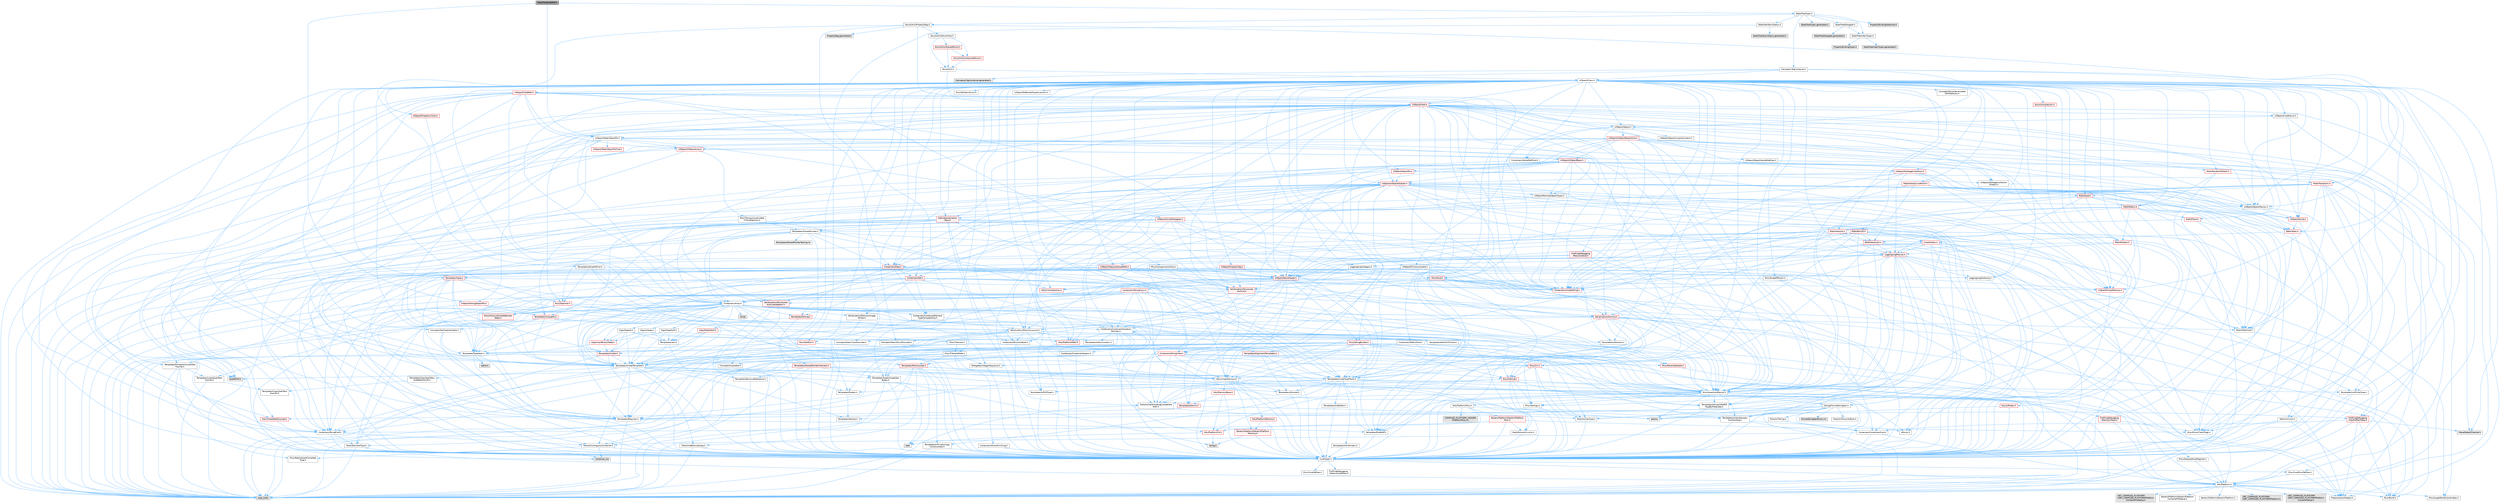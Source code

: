 digraph "StateTreeNodeRef.h"
{
 // INTERACTIVE_SVG=YES
 // LATEX_PDF_SIZE
  bgcolor="transparent";
  edge [fontname=Helvetica,fontsize=10,labelfontname=Helvetica,labelfontsize=10];
  node [fontname=Helvetica,fontsize=10,shape=box,height=0.2,width=0.4];
  Node1 [id="Node000001",label="StateTreeNodeRef.h",height=0.2,width=0.4,color="gray40", fillcolor="grey60", style="filled", fontcolor="black",tooltip=" "];
  Node1 -> Node2 [id="edge1_Node000001_Node000002",color="steelblue1",style="solid",tooltip=" "];
  Node2 [id="Node000002",label="StateTreeTypes.h",height=0.2,width=0.4,color="grey40", fillcolor="white", style="filled",URL="$d0/d54/StateTreeTypes_8h.html",tooltip=" "];
  Node2 -> Node3 [id="edge2_Node000002_Node000003",color="steelblue1",style="solid",tooltip=" "];
  Node3 [id="Node000003",label="PropertyBindingDataView.h",height=0.2,width=0.4,color="grey60", fillcolor="#E0E0E0", style="filled",tooltip=" "];
  Node2 -> Node4 [id="edge3_Node000002_Node000004",color="steelblue1",style="solid",tooltip=" "];
  Node4 [id="Node000004",label="StructUtils/PropertyBag.h",height=0.2,width=0.4,color="grey40", fillcolor="white", style="filled",URL="$de/d60/StructUtils_2PropertyBag_8h.html",tooltip=" "];
  Node4 -> Node5 [id="edge4_Node000004_Node000005",color="steelblue1",style="solid",tooltip=" "];
  Node5 [id="Node000005",label="Misc/TVariantMeta.h",height=0.2,width=0.4,color="grey40", fillcolor="white", style="filled",URL="$d0/d34/TVariantMeta_8h.html",tooltip=" "];
  Node5 -> Node6 [id="edge5_Node000005_Node000006",color="steelblue1",style="solid",tooltip=" "];
  Node6 [id="Node000006",label="Templates/MemoryOps.h",height=0.2,width=0.4,color="red", fillcolor="#FFF0F0", style="filled",URL="$db/dea/MemoryOps_8h.html",tooltip=" "];
  Node6 -> Node7 [id="edge6_Node000006_Node000007",color="steelblue1",style="solid",tooltip=" "];
  Node7 [id="Node000007",label="CoreTypes.h",height=0.2,width=0.4,color="grey40", fillcolor="white", style="filled",URL="$dc/dec/CoreTypes_8h.html",tooltip=" "];
  Node7 -> Node8 [id="edge7_Node000007_Node000008",color="steelblue1",style="solid",tooltip=" "];
  Node8 [id="Node000008",label="HAL/Platform.h",height=0.2,width=0.4,color="grey40", fillcolor="white", style="filled",URL="$d9/dd0/Platform_8h.html",tooltip=" "];
  Node8 -> Node9 [id="edge8_Node000008_Node000009",color="steelblue1",style="solid",tooltip=" "];
  Node9 [id="Node000009",label="Misc/Build.h",height=0.2,width=0.4,color="grey40", fillcolor="white", style="filled",URL="$d3/dbb/Build_8h.html",tooltip=" "];
  Node8 -> Node10 [id="edge9_Node000008_Node000010",color="steelblue1",style="solid",tooltip=" "];
  Node10 [id="Node000010",label="Misc/LargeWorldCoordinates.h",height=0.2,width=0.4,color="grey40", fillcolor="white", style="filled",URL="$d2/dcb/LargeWorldCoordinates_8h.html",tooltip=" "];
  Node8 -> Node11 [id="edge10_Node000008_Node000011",color="steelblue1",style="solid",tooltip=" "];
  Node11 [id="Node000011",label="type_traits",height=0.2,width=0.4,color="grey60", fillcolor="#E0E0E0", style="filled",tooltip=" "];
  Node8 -> Node12 [id="edge11_Node000008_Node000012",color="steelblue1",style="solid",tooltip=" "];
  Node12 [id="Node000012",label="PreprocessorHelpers.h",height=0.2,width=0.4,color="grey40", fillcolor="white", style="filled",URL="$db/ddb/PreprocessorHelpers_8h.html",tooltip=" "];
  Node8 -> Node13 [id="edge12_Node000008_Node000013",color="steelblue1",style="solid",tooltip=" "];
  Node13 [id="Node000013",label="UBT_COMPILED_PLATFORM\l/UBT_COMPILED_PLATFORMPlatform\lCompilerPreSetup.h",height=0.2,width=0.4,color="grey60", fillcolor="#E0E0E0", style="filled",tooltip=" "];
  Node8 -> Node14 [id="edge13_Node000008_Node000014",color="steelblue1",style="solid",tooltip=" "];
  Node14 [id="Node000014",label="GenericPlatform/GenericPlatform\lCompilerPreSetup.h",height=0.2,width=0.4,color="grey40", fillcolor="white", style="filled",URL="$d9/dc8/GenericPlatformCompilerPreSetup_8h.html",tooltip=" "];
  Node8 -> Node15 [id="edge14_Node000008_Node000015",color="steelblue1",style="solid",tooltip=" "];
  Node15 [id="Node000015",label="GenericPlatform/GenericPlatform.h",height=0.2,width=0.4,color="grey40", fillcolor="white", style="filled",URL="$d6/d84/GenericPlatform_8h.html",tooltip=" "];
  Node8 -> Node16 [id="edge15_Node000008_Node000016",color="steelblue1",style="solid",tooltip=" "];
  Node16 [id="Node000016",label="UBT_COMPILED_PLATFORM\l/UBT_COMPILED_PLATFORMPlatform.h",height=0.2,width=0.4,color="grey60", fillcolor="#E0E0E0", style="filled",tooltip=" "];
  Node8 -> Node17 [id="edge16_Node000008_Node000017",color="steelblue1",style="solid",tooltip=" "];
  Node17 [id="Node000017",label="UBT_COMPILED_PLATFORM\l/UBT_COMPILED_PLATFORMPlatform\lCompilerSetup.h",height=0.2,width=0.4,color="grey60", fillcolor="#E0E0E0", style="filled",tooltip=" "];
  Node7 -> Node18 [id="edge17_Node000007_Node000018",color="steelblue1",style="solid",tooltip=" "];
  Node18 [id="Node000018",label="ProfilingDebugging\l/UMemoryDefines.h",height=0.2,width=0.4,color="grey40", fillcolor="white", style="filled",URL="$d2/da2/UMemoryDefines_8h.html",tooltip=" "];
  Node7 -> Node19 [id="edge18_Node000007_Node000019",color="steelblue1",style="solid",tooltip=" "];
  Node19 [id="Node000019",label="Misc/CoreMiscDefines.h",height=0.2,width=0.4,color="grey40", fillcolor="white", style="filled",URL="$da/d38/CoreMiscDefines_8h.html",tooltip=" "];
  Node19 -> Node8 [id="edge19_Node000019_Node000008",color="steelblue1",style="solid",tooltip=" "];
  Node19 -> Node12 [id="edge20_Node000019_Node000012",color="steelblue1",style="solid",tooltip=" "];
  Node7 -> Node20 [id="edge21_Node000007_Node000020",color="steelblue1",style="solid",tooltip=" "];
  Node20 [id="Node000020",label="Misc/CoreDefines.h",height=0.2,width=0.4,color="grey40", fillcolor="white", style="filled",URL="$d3/dd2/CoreDefines_8h.html",tooltip=" "];
  Node6 -> Node21 [id="edge22_Node000006_Node000021",color="steelblue1",style="solid",tooltip=" "];
  Node21 [id="Node000021",label="HAL/UnrealMemory.h",height=0.2,width=0.4,color="grey40", fillcolor="white", style="filled",URL="$d9/d96/UnrealMemory_8h.html",tooltip=" "];
  Node21 -> Node7 [id="edge23_Node000021_Node000007",color="steelblue1",style="solid",tooltip=" "];
  Node21 -> Node22 [id="edge24_Node000021_Node000022",color="steelblue1",style="solid",tooltip=" "];
  Node22 [id="Node000022",label="GenericPlatform/GenericPlatform\lMemory.h",height=0.2,width=0.4,color="red", fillcolor="#FFF0F0", style="filled",URL="$dd/d22/GenericPlatformMemory_8h.html",tooltip=" "];
  Node22 -> Node7 [id="edge25_Node000022_Node000007",color="steelblue1",style="solid",tooltip=" "];
  Node22 -> Node32 [id="edge26_Node000022_Node000032",color="steelblue1",style="solid",tooltip=" "];
  Node32 [id="Node000032",label="string.h",height=0.2,width=0.4,color="grey60", fillcolor="#E0E0E0", style="filled",tooltip=" "];
  Node21 -> Node34 [id="edge27_Node000021_Node000034",color="steelblue1",style="solid",tooltip=" "];
  Node34 [id="Node000034",label="HAL/MemoryBase.h",height=0.2,width=0.4,color="red", fillcolor="#FFF0F0", style="filled",URL="$d6/d9f/MemoryBase_8h.html",tooltip=" "];
  Node34 -> Node7 [id="edge28_Node000034_Node000007",color="steelblue1",style="solid",tooltip=" "];
  Node34 -> Node38 [id="edge29_Node000034_Node000038",color="steelblue1",style="solid",tooltip=" "];
  Node38 [id="Node000038",label="HAL/PlatformCrt.h",height=0.2,width=0.4,color="red", fillcolor="#FFF0F0", style="filled",URL="$d8/d75/PlatformCrt_8h.html",tooltip=" "];
  Node38 -> Node39 [id="edge30_Node000038_Node000039",color="steelblue1",style="solid",tooltip=" "];
  Node39 [id="Node000039",label="new",height=0.2,width=0.4,color="grey60", fillcolor="#E0E0E0", style="filled",tooltip=" "];
  Node38 -> Node32 [id="edge31_Node000038_Node000032",color="steelblue1",style="solid",tooltip=" "];
  Node34 -> Node80 [id="edge32_Node000034_Node000080",color="steelblue1",style="solid",tooltip=" "];
  Node80 [id="Node000080",label="Templates/Atomic.h",height=0.2,width=0.4,color="red", fillcolor="#FFF0F0", style="filled",URL="$d3/d91/Atomic_8h.html",tooltip=" "];
  Node80 -> Node81 [id="edge33_Node000080_Node000081",color="steelblue1",style="solid",tooltip=" "];
  Node81 [id="Node000081",label="HAL/ThreadSafeCounter.h",height=0.2,width=0.4,color="red", fillcolor="#FFF0F0", style="filled",URL="$dc/dc9/ThreadSafeCounter_8h.html",tooltip=" "];
  Node81 -> Node7 [id="edge34_Node000081_Node000007",color="steelblue1",style="solid",tooltip=" "];
  Node80 -> Node77 [id="edge35_Node000080_Node000077",color="steelblue1",style="solid",tooltip=" "];
  Node77 [id="Node000077",label="atomic",height=0.2,width=0.4,color="grey60", fillcolor="#E0E0E0", style="filled",tooltip=" "];
  Node21 -> Node89 [id="edge36_Node000021_Node000089",color="steelblue1",style="solid",tooltip=" "];
  Node89 [id="Node000089",label="HAL/PlatformMemory.h",height=0.2,width=0.4,color="red", fillcolor="#FFF0F0", style="filled",URL="$de/d68/PlatformMemory_8h.html",tooltip=" "];
  Node89 -> Node7 [id="edge37_Node000089_Node000007",color="steelblue1",style="solid",tooltip=" "];
  Node89 -> Node22 [id="edge38_Node000089_Node000022",color="steelblue1",style="solid",tooltip=" "];
  Node21 -> Node91 [id="edge39_Node000021_Node000091",color="steelblue1",style="solid",tooltip=" "];
  Node91 [id="Node000091",label="ProfilingDebugging\l/MemoryTrace.h",height=0.2,width=0.4,color="red", fillcolor="#FFF0F0", style="filled",URL="$da/dd7/MemoryTrace_8h.html",tooltip=" "];
  Node91 -> Node8 [id="edge40_Node000091_Node000008",color="steelblue1",style="solid",tooltip=" "];
  Node91 -> Node55 [id="edge41_Node000091_Node000055",color="steelblue1",style="solid",tooltip=" "];
  Node55 [id="Node000055",label="Misc/EnumClassFlags.h",height=0.2,width=0.4,color="grey40", fillcolor="white", style="filled",URL="$d8/de7/EnumClassFlags_8h.html",tooltip=" "];
  Node21 -> Node92 [id="edge42_Node000021_Node000092",color="steelblue1",style="solid",tooltip=" "];
  Node92 [id="Node000092",label="Templates/IsPointer.h",height=0.2,width=0.4,color="grey40", fillcolor="white", style="filled",URL="$d7/d05/IsPointer_8h.html",tooltip=" "];
  Node92 -> Node7 [id="edge43_Node000092_Node000007",color="steelblue1",style="solid",tooltip=" "];
  Node6 -> Node86 [id="edge44_Node000006_Node000086",color="steelblue1",style="solid",tooltip=" "];
  Node86 [id="Node000086",label="Templates/IsTriviallyCopy\lConstructible.h",height=0.2,width=0.4,color="grey40", fillcolor="white", style="filled",URL="$d3/d78/IsTriviallyCopyConstructible_8h.html",tooltip=" "];
  Node86 -> Node7 [id="edge45_Node000086_Node000007",color="steelblue1",style="solid",tooltip=" "];
  Node86 -> Node11 [id="edge46_Node000086_Node000011",color="steelblue1",style="solid",tooltip=" "];
  Node6 -> Node72 [id="edge47_Node000006_Node000072",color="steelblue1",style="solid",tooltip=" "];
  Node72 [id="Node000072",label="Templates/Requires.h",height=0.2,width=0.4,color="grey40", fillcolor="white", style="filled",URL="$dc/d96/Requires_8h.html",tooltip=" "];
  Node72 -> Node64 [id="edge48_Node000072_Node000064",color="steelblue1",style="solid",tooltip=" "];
  Node64 [id="Node000064",label="Templates/EnableIf.h",height=0.2,width=0.4,color="grey40", fillcolor="white", style="filled",URL="$d7/d60/EnableIf_8h.html",tooltip=" "];
  Node64 -> Node7 [id="edge49_Node000064_Node000007",color="steelblue1",style="solid",tooltip=" "];
  Node72 -> Node11 [id="edge50_Node000072_Node000011",color="steelblue1",style="solid",tooltip=" "];
  Node6 -> Node93 [id="edge51_Node000006_Node000093",color="steelblue1",style="solid",tooltip=" "];
  Node93 [id="Node000093",label="Templates/UnrealTypeTraits.h",height=0.2,width=0.4,color="grey40", fillcolor="white", style="filled",URL="$d2/d2d/UnrealTypeTraits_8h.html",tooltip=" "];
  Node93 -> Node7 [id="edge52_Node000093_Node000007",color="steelblue1",style="solid",tooltip=" "];
  Node93 -> Node92 [id="edge53_Node000093_Node000092",color="steelblue1",style="solid",tooltip=" "];
  Node93 -> Node47 [id="edge54_Node000093_Node000047",color="steelblue1",style="solid",tooltip=" "];
  Node47 [id="Node000047",label="Misc/AssertionMacros.h",height=0.2,width=0.4,color="grey40", fillcolor="white", style="filled",URL="$d0/dfa/AssertionMacros_8h.html",tooltip=" "];
  Node47 -> Node7 [id="edge55_Node000047_Node000007",color="steelblue1",style="solid",tooltip=" "];
  Node47 -> Node8 [id="edge56_Node000047_Node000008",color="steelblue1",style="solid",tooltip=" "];
  Node47 -> Node48 [id="edge57_Node000047_Node000048",color="steelblue1",style="solid",tooltip=" "];
  Node48 [id="Node000048",label="HAL/PlatformMisc.h",height=0.2,width=0.4,color="grey40", fillcolor="white", style="filled",URL="$d0/df5/PlatformMisc_8h.html",tooltip=" "];
  Node48 -> Node7 [id="edge58_Node000048_Node000007",color="steelblue1",style="solid",tooltip=" "];
  Node48 -> Node49 [id="edge59_Node000048_Node000049",color="steelblue1",style="solid",tooltip=" "];
  Node49 [id="Node000049",label="GenericPlatform/GenericPlatform\lMisc.h",height=0.2,width=0.4,color="red", fillcolor="#FFF0F0", style="filled",URL="$db/d9a/GenericPlatformMisc_8h.html",tooltip=" "];
  Node49 -> Node50 [id="edge60_Node000049_Node000050",color="steelblue1",style="solid",tooltip=" "];
  Node50 [id="Node000050",label="Containers/StringFwd.h",height=0.2,width=0.4,color="grey40", fillcolor="white", style="filled",URL="$df/d37/StringFwd_8h.html",tooltip=" "];
  Node50 -> Node7 [id="edge61_Node000050_Node000007",color="steelblue1",style="solid",tooltip=" "];
  Node50 -> Node51 [id="edge62_Node000050_Node000051",color="steelblue1",style="solid",tooltip=" "];
  Node51 [id="Node000051",label="Traits/ElementType.h",height=0.2,width=0.4,color="grey40", fillcolor="white", style="filled",URL="$d5/d4f/ElementType_8h.html",tooltip=" "];
  Node51 -> Node8 [id="edge63_Node000051_Node000008",color="steelblue1",style="solid",tooltip=" "];
  Node51 -> Node27 [id="edge64_Node000051_Node000027",color="steelblue1",style="solid",tooltip=" "];
  Node27 [id="Node000027",label="initializer_list",height=0.2,width=0.4,color="grey60", fillcolor="#E0E0E0", style="filled",tooltip=" "];
  Node51 -> Node11 [id="edge65_Node000051_Node000011",color="steelblue1",style="solid",tooltip=" "];
  Node50 -> Node25 [id="edge66_Node000050_Node000025",color="steelblue1",style="solid",tooltip=" "];
  Node25 [id="Node000025",label="Traits/IsContiguousContainer.h",height=0.2,width=0.4,color="grey40", fillcolor="white", style="filled",URL="$d5/d3c/IsContiguousContainer_8h.html",tooltip=" "];
  Node25 -> Node7 [id="edge67_Node000025_Node000007",color="steelblue1",style="solid",tooltip=" "];
  Node25 -> Node26 [id="edge68_Node000025_Node000026",color="steelblue1",style="solid",tooltip=" "];
  Node26 [id="Node000026",label="Misc/StaticAssertComplete\lType.h",height=0.2,width=0.4,color="grey40", fillcolor="white", style="filled",URL="$d5/d4e/StaticAssertCompleteType_8h.html",tooltip=" "];
  Node25 -> Node27 [id="edge69_Node000025_Node000027",color="steelblue1",style="solid",tooltip=" "];
  Node49 -> Node7 [id="edge70_Node000049_Node000007",color="steelblue1",style="solid",tooltip=" "];
  Node49 -> Node38 [id="edge71_Node000049_Node000038",color="steelblue1",style="solid",tooltip=" "];
  Node49 -> Node53 [id="edge72_Node000049_Node000053",color="steelblue1",style="solid",tooltip=" "];
  Node53 [id="Node000053",label="Math/NumericLimits.h",height=0.2,width=0.4,color="grey40", fillcolor="white", style="filled",URL="$df/d1b/NumericLimits_8h.html",tooltip=" "];
  Node53 -> Node7 [id="edge73_Node000053_Node000007",color="steelblue1",style="solid",tooltip=" "];
  Node49 -> Node55 [id="edge74_Node000049_Node000055",color="steelblue1",style="solid",tooltip=" "];
  Node48 -> Node58 [id="edge75_Node000048_Node000058",color="steelblue1",style="solid",tooltip=" "];
  Node58 [id="Node000058",label="COMPILED_PLATFORM_HEADER\l(PlatformMisc.h)",height=0.2,width=0.4,color="grey60", fillcolor="#E0E0E0", style="filled",tooltip=" "];
  Node48 -> Node59 [id="edge76_Node000048_Node000059",color="steelblue1",style="solid",tooltip=" "];
  Node59 [id="Node000059",label="ProfilingDebugging\l/CpuProfilerTrace.h",height=0.2,width=0.4,color="red", fillcolor="#FFF0F0", style="filled",URL="$da/dcb/CpuProfilerTrace_8h.html",tooltip=" "];
  Node59 -> Node7 [id="edge77_Node000059_Node000007",color="steelblue1",style="solid",tooltip=" "];
  Node59 -> Node24 [id="edge78_Node000059_Node000024",color="steelblue1",style="solid",tooltip=" "];
  Node24 [id="Node000024",label="Containers/ContainersFwd.h",height=0.2,width=0.4,color="grey40", fillcolor="white", style="filled",URL="$d4/d0a/ContainersFwd_8h.html",tooltip=" "];
  Node24 -> Node8 [id="edge79_Node000024_Node000008",color="steelblue1",style="solid",tooltip=" "];
  Node24 -> Node7 [id="edge80_Node000024_Node000007",color="steelblue1",style="solid",tooltip=" "];
  Node24 -> Node25 [id="edge81_Node000024_Node000025",color="steelblue1",style="solid",tooltip=" "];
  Node59 -> Node12 [id="edge82_Node000059_Node000012",color="steelblue1",style="solid",tooltip=" "];
  Node59 -> Node9 [id="edge83_Node000059_Node000009",color="steelblue1",style="solid",tooltip=" "];
  Node59 -> Node61 [id="edge84_Node000059_Node000061",color="steelblue1",style="solid",tooltip=" "];
  Node61 [id="Node000061",label="Trace/Detail/Channel.h",height=0.2,width=0.4,color="grey60", fillcolor="#E0E0E0", style="filled",tooltip=" "];
  Node47 -> Node12 [id="edge85_Node000047_Node000012",color="steelblue1",style="solid",tooltip=" "];
  Node47 -> Node64 [id="edge86_Node000047_Node000064",color="steelblue1",style="solid",tooltip=" "];
  Node47 -> Node65 [id="edge87_Node000047_Node000065",color="steelblue1",style="solid",tooltip=" "];
  Node65 [id="Node000065",label="Templates/IsArrayOrRefOf\lTypeByPredicate.h",height=0.2,width=0.4,color="grey40", fillcolor="white", style="filled",URL="$d6/da1/IsArrayOrRefOfTypeByPredicate_8h.html",tooltip=" "];
  Node65 -> Node7 [id="edge88_Node000065_Node000007",color="steelblue1",style="solid",tooltip=" "];
  Node47 -> Node66 [id="edge89_Node000047_Node000066",color="steelblue1",style="solid",tooltip=" "];
  Node66 [id="Node000066",label="Templates/IsValidVariadic\lFunctionArg.h",height=0.2,width=0.4,color="grey40", fillcolor="white", style="filled",URL="$d0/dc8/IsValidVariadicFunctionArg_8h.html",tooltip=" "];
  Node66 -> Node7 [id="edge90_Node000066_Node000007",color="steelblue1",style="solid",tooltip=" "];
  Node66 -> Node67 [id="edge91_Node000066_Node000067",color="steelblue1",style="solid",tooltip=" "];
  Node67 [id="Node000067",label="IsEnum.h",height=0.2,width=0.4,color="grey40", fillcolor="white", style="filled",URL="$d4/de5/IsEnum_8h.html",tooltip=" "];
  Node66 -> Node11 [id="edge92_Node000066_Node000011",color="steelblue1",style="solid",tooltip=" "];
  Node47 -> Node68 [id="edge93_Node000047_Node000068",color="steelblue1",style="solid",tooltip=" "];
  Node68 [id="Node000068",label="Traits/IsCharEncodingCompatible\lWith.h",height=0.2,width=0.4,color="grey40", fillcolor="white", style="filled",URL="$df/dd1/IsCharEncodingCompatibleWith_8h.html",tooltip=" "];
  Node68 -> Node11 [id="edge94_Node000068_Node000011",color="steelblue1",style="solid",tooltip=" "];
  Node68 -> Node69 [id="edge95_Node000068_Node000069",color="steelblue1",style="solid",tooltip=" "];
  Node69 [id="Node000069",label="Traits/IsCharType.h",height=0.2,width=0.4,color="grey40", fillcolor="white", style="filled",URL="$db/d51/IsCharType_8h.html",tooltip=" "];
  Node69 -> Node7 [id="edge96_Node000069_Node000007",color="steelblue1",style="solid",tooltip=" "];
  Node47 -> Node70 [id="edge97_Node000047_Node000070",color="steelblue1",style="solid",tooltip=" "];
  Node70 [id="Node000070",label="Misc/VarArgs.h",height=0.2,width=0.4,color="grey40", fillcolor="white", style="filled",URL="$d5/d6f/VarArgs_8h.html",tooltip=" "];
  Node70 -> Node7 [id="edge98_Node000070_Node000007",color="steelblue1",style="solid",tooltip=" "];
  Node47 -> Node71 [id="edge99_Node000047_Node000071",color="steelblue1",style="solid",tooltip=" "];
  Node71 [id="Node000071",label="String/FormatStringSan.h",height=0.2,width=0.4,color="grey40", fillcolor="white", style="filled",URL="$d3/d8b/FormatStringSan_8h.html",tooltip=" "];
  Node71 -> Node11 [id="edge100_Node000071_Node000011",color="steelblue1",style="solid",tooltip=" "];
  Node71 -> Node7 [id="edge101_Node000071_Node000007",color="steelblue1",style="solid",tooltip=" "];
  Node71 -> Node72 [id="edge102_Node000071_Node000072",color="steelblue1",style="solid",tooltip=" "];
  Node71 -> Node73 [id="edge103_Node000071_Node000073",color="steelblue1",style="solid",tooltip=" "];
  Node73 [id="Node000073",label="Templates/Identity.h",height=0.2,width=0.4,color="grey40", fillcolor="white", style="filled",URL="$d0/dd5/Identity_8h.html",tooltip=" "];
  Node71 -> Node66 [id="edge104_Node000071_Node000066",color="steelblue1",style="solid",tooltip=" "];
  Node71 -> Node69 [id="edge105_Node000071_Node000069",color="steelblue1",style="solid",tooltip=" "];
  Node71 -> Node74 [id="edge106_Node000071_Node000074",color="steelblue1",style="solid",tooltip=" "];
  Node74 [id="Node000074",label="Traits/IsTEnumAsByte.h",height=0.2,width=0.4,color="grey40", fillcolor="white", style="filled",URL="$d1/de6/IsTEnumAsByte_8h.html",tooltip=" "];
  Node71 -> Node75 [id="edge107_Node000071_Node000075",color="steelblue1",style="solid",tooltip=" "];
  Node75 [id="Node000075",label="Traits/IsTString.h",height=0.2,width=0.4,color="grey40", fillcolor="white", style="filled",URL="$d0/df8/IsTString_8h.html",tooltip=" "];
  Node75 -> Node24 [id="edge108_Node000075_Node000024",color="steelblue1",style="solid",tooltip=" "];
  Node71 -> Node24 [id="edge109_Node000071_Node000024",color="steelblue1",style="solid",tooltip=" "];
  Node71 -> Node76 [id="edge110_Node000071_Node000076",color="steelblue1",style="solid",tooltip=" "];
  Node76 [id="Node000076",label="FormatStringSanErrors.inl",height=0.2,width=0.4,color="grey60", fillcolor="#E0E0E0", style="filled",tooltip=" "];
  Node47 -> Node77 [id="edge111_Node000047_Node000077",color="steelblue1",style="solid",tooltip=" "];
  Node93 -> Node85 [id="edge112_Node000093_Node000085",color="steelblue1",style="solid",tooltip=" "];
  Node85 [id="Node000085",label="Templates/AndOrNot.h",height=0.2,width=0.4,color="grey40", fillcolor="white", style="filled",URL="$db/d0a/AndOrNot_8h.html",tooltip=" "];
  Node85 -> Node7 [id="edge113_Node000085_Node000007",color="steelblue1",style="solid",tooltip=" "];
  Node93 -> Node64 [id="edge114_Node000093_Node000064",color="steelblue1",style="solid",tooltip=" "];
  Node93 -> Node94 [id="edge115_Node000093_Node000094",color="steelblue1",style="solid",tooltip=" "];
  Node94 [id="Node000094",label="Templates/IsArithmetic.h",height=0.2,width=0.4,color="grey40", fillcolor="white", style="filled",URL="$d2/d5d/IsArithmetic_8h.html",tooltip=" "];
  Node94 -> Node7 [id="edge116_Node000094_Node000007",color="steelblue1",style="solid",tooltip=" "];
  Node93 -> Node67 [id="edge117_Node000093_Node000067",color="steelblue1",style="solid",tooltip=" "];
  Node93 -> Node95 [id="edge118_Node000093_Node000095",color="steelblue1",style="solid",tooltip=" "];
  Node95 [id="Node000095",label="Templates/Models.h",height=0.2,width=0.4,color="grey40", fillcolor="white", style="filled",URL="$d3/d0c/Models_8h.html",tooltip=" "];
  Node95 -> Node73 [id="edge119_Node000095_Node000073",color="steelblue1",style="solid",tooltip=" "];
  Node93 -> Node96 [id="edge120_Node000093_Node000096",color="steelblue1",style="solid",tooltip=" "];
  Node96 [id="Node000096",label="Templates/IsPODType.h",height=0.2,width=0.4,color="grey40", fillcolor="white", style="filled",URL="$d7/db1/IsPODType_8h.html",tooltip=" "];
  Node96 -> Node7 [id="edge121_Node000096_Node000007",color="steelblue1",style="solid",tooltip=" "];
  Node93 -> Node97 [id="edge122_Node000093_Node000097",color="steelblue1",style="solid",tooltip=" "];
  Node97 [id="Node000097",label="Templates/IsUECoreType.h",height=0.2,width=0.4,color="grey40", fillcolor="white", style="filled",URL="$d1/db8/IsUECoreType_8h.html",tooltip=" "];
  Node97 -> Node7 [id="edge123_Node000097_Node000007",color="steelblue1",style="solid",tooltip=" "];
  Node97 -> Node11 [id="edge124_Node000097_Node000011",color="steelblue1",style="solid",tooltip=" "];
  Node93 -> Node86 [id="edge125_Node000093_Node000086",color="steelblue1",style="solid",tooltip=" "];
  Node6 -> Node98 [id="edge126_Node000006_Node000098",color="steelblue1",style="solid",tooltip=" "];
  Node98 [id="Node000098",label="Traits/UseBitwiseSwap.h",height=0.2,width=0.4,color="grey40", fillcolor="white", style="filled",URL="$db/df3/UseBitwiseSwap_8h.html",tooltip=" "];
  Node98 -> Node7 [id="edge127_Node000098_Node000007",color="steelblue1",style="solid",tooltip=" "];
  Node98 -> Node11 [id="edge128_Node000098_Node000011",color="steelblue1",style="solid",tooltip=" "];
  Node6 -> Node39 [id="edge129_Node000006_Node000039",color="steelblue1",style="solid",tooltip=" "];
  Node6 -> Node11 [id="edge130_Node000006_Node000011",color="steelblue1",style="solid",tooltip=" "];
  Node5 -> Node99 [id="edge131_Node000005_Node000099",color="steelblue1",style="solid",tooltip=" "];
  Node99 [id="Node000099",label="Templates/TypeCompatible\lBytes.h",height=0.2,width=0.4,color="grey40", fillcolor="white", style="filled",URL="$df/d0a/TypeCompatibleBytes_8h.html",tooltip=" "];
  Node99 -> Node7 [id="edge132_Node000099_Node000007",color="steelblue1",style="solid",tooltip=" "];
  Node99 -> Node32 [id="edge133_Node000099_Node000032",color="steelblue1",style="solid",tooltip=" "];
  Node99 -> Node39 [id="edge134_Node000099_Node000039",color="steelblue1",style="solid",tooltip=" "];
  Node99 -> Node11 [id="edge135_Node000099_Node000011",color="steelblue1",style="solid",tooltip=" "];
  Node5 -> Node100 [id="edge136_Node000005_Node000100",color="steelblue1",style="solid",tooltip=" "];
  Node100 [id="Node000100",label="Templates/UnrealTemplate.h",height=0.2,width=0.4,color="grey40", fillcolor="white", style="filled",URL="$d4/d24/UnrealTemplate_8h.html",tooltip=" "];
  Node100 -> Node7 [id="edge137_Node000100_Node000007",color="steelblue1",style="solid",tooltip=" "];
  Node100 -> Node92 [id="edge138_Node000100_Node000092",color="steelblue1",style="solid",tooltip=" "];
  Node100 -> Node21 [id="edge139_Node000100_Node000021",color="steelblue1",style="solid",tooltip=" "];
  Node100 -> Node101 [id="edge140_Node000100_Node000101",color="steelblue1",style="solid",tooltip=" "];
  Node101 [id="Node000101",label="Templates/CopyQualifiers\lAndRefsFromTo.h",height=0.2,width=0.4,color="grey40", fillcolor="white", style="filled",URL="$d3/db3/CopyQualifiersAndRefsFromTo_8h.html",tooltip=" "];
  Node101 -> Node102 [id="edge141_Node000101_Node000102",color="steelblue1",style="solid",tooltip=" "];
  Node102 [id="Node000102",label="Templates/CopyQualifiers\lFromTo.h",height=0.2,width=0.4,color="grey40", fillcolor="white", style="filled",URL="$d5/db4/CopyQualifiersFromTo_8h.html",tooltip=" "];
  Node100 -> Node93 [id="edge142_Node000100_Node000093",color="steelblue1",style="solid",tooltip=" "];
  Node100 -> Node103 [id="edge143_Node000100_Node000103",color="steelblue1",style="solid",tooltip=" "];
  Node103 [id="Node000103",label="Templates/RemoveReference.h",height=0.2,width=0.4,color="grey40", fillcolor="white", style="filled",URL="$da/dbe/RemoveReference_8h.html",tooltip=" "];
  Node103 -> Node7 [id="edge144_Node000103_Node000007",color="steelblue1",style="solid",tooltip=" "];
  Node100 -> Node72 [id="edge145_Node000100_Node000072",color="steelblue1",style="solid",tooltip=" "];
  Node100 -> Node99 [id="edge146_Node000100_Node000099",color="steelblue1",style="solid",tooltip=" "];
  Node100 -> Node73 [id="edge147_Node000100_Node000073",color="steelblue1",style="solid",tooltip=" "];
  Node100 -> Node25 [id="edge148_Node000100_Node000025",color="steelblue1",style="solid",tooltip=" "];
  Node100 -> Node98 [id="edge149_Node000100_Node000098",color="steelblue1",style="solid",tooltip=" "];
  Node100 -> Node11 [id="edge150_Node000100_Node000011",color="steelblue1",style="solid",tooltip=" "];
  Node5 -> Node93 [id="edge151_Node000005_Node000093",color="steelblue1",style="solid",tooltip=" "];
  Node5 -> Node104 [id="edge152_Node000005_Node000104",color="steelblue1",style="solid",tooltip=" "];
  Node104 [id="Node000104",label="Delegates/IntegerSequence.h",height=0.2,width=0.4,color="grey40", fillcolor="white", style="filled",URL="$d2/dcc/IntegerSequence_8h.html",tooltip=" "];
  Node104 -> Node7 [id="edge153_Node000104_Node000007",color="steelblue1",style="solid",tooltip=" "];
  Node5 -> Node105 [id="edge154_Node000005_Node000105",color="steelblue1",style="solid",tooltip=" "];
  Node105 [id="Node000105",label="Concepts/Insertable.h",height=0.2,width=0.4,color="grey40", fillcolor="white", style="filled",URL="$d8/d3b/Insertable_8h.html",tooltip=" "];
  Node5 -> Node47 [id="edge155_Node000005_Node000047",color="steelblue1",style="solid",tooltip=" "];
  Node4 -> Node106 [id="edge156_Node000004_Node000106",color="steelblue1",style="solid",tooltip=" "];
  Node106 [id="Node000106",label="StructUtils/StructView.h",height=0.2,width=0.4,color="grey40", fillcolor="white", style="filled",URL="$d6/d2a/StructUtils_2StructView_8h.html",tooltip=" "];
  Node106 -> Node107 [id="edge157_Node000106_Node000107",color="steelblue1",style="solid",tooltip=" "];
  Node107 [id="Node000107",label="StructUtils/InstancedStruct.h",height=0.2,width=0.4,color="red", fillcolor="#FFF0F0", style="filled",URL="$d6/dc6/StructUtils_2InstancedStruct_8h.html",tooltip=" "];
  Node107 -> Node108 [id="edge158_Node000107_Node000108",color="steelblue1",style="solid",tooltip=" "];
  Node108 [id="Node000108",label="StructUtils.h",height=0.2,width=0.4,color="grey40", fillcolor="white", style="filled",URL="$db/d30/StructUtils_8h.html",tooltip=" "];
  Node108 -> Node93 [id="edge159_Node000108_Node000093",color="steelblue1",style="solid",tooltip=" "];
  Node108 -> Node109 [id="edge160_Node000108_Node000109",color="steelblue1",style="solid",tooltip=" "];
  Node109 [id="Node000109",label="UObject/Class.h",height=0.2,width=0.4,color="grey40", fillcolor="white", style="filled",URL="$d4/d05/Class_8h.html",tooltip=" "];
  Node109 -> Node110 [id="edge161_Node000109_Node000110",color="steelblue1",style="solid",tooltip=" "];
  Node110 [id="Node000110",label="Concepts/GetTypeHashable.h",height=0.2,width=0.4,color="grey40", fillcolor="white", style="filled",URL="$d3/da2/GetTypeHashable_8h.html",tooltip=" "];
  Node110 -> Node7 [id="edge162_Node000110_Node000007",color="steelblue1",style="solid",tooltip=" "];
  Node110 -> Node111 [id="edge163_Node000110_Node000111",color="steelblue1",style="solid",tooltip=" "];
  Node111 [id="Node000111",label="Templates/TypeHash.h",height=0.2,width=0.4,color="grey40", fillcolor="white", style="filled",URL="$d1/d62/TypeHash_8h.html",tooltip=" "];
  Node111 -> Node7 [id="edge164_Node000111_Node000007",color="steelblue1",style="solid",tooltip=" "];
  Node111 -> Node72 [id="edge165_Node000111_Node000072",color="steelblue1",style="solid",tooltip=" "];
  Node111 -> Node112 [id="edge166_Node000111_Node000112",color="steelblue1",style="solid",tooltip=" "];
  Node112 [id="Node000112",label="Misc/Crc.h",height=0.2,width=0.4,color="red", fillcolor="#FFF0F0", style="filled",URL="$d4/dd2/Crc_8h.html",tooltip=" "];
  Node112 -> Node7 [id="edge167_Node000112_Node000007",color="steelblue1",style="solid",tooltip=" "];
  Node112 -> Node47 [id="edge168_Node000112_Node000047",color="steelblue1",style="solid",tooltip=" "];
  Node112 -> Node113 [id="edge169_Node000112_Node000113",color="steelblue1",style="solid",tooltip=" "];
  Node113 [id="Node000113",label="Misc/CString.h",height=0.2,width=0.4,color="red", fillcolor="#FFF0F0", style="filled",URL="$d2/d49/CString_8h.html",tooltip=" "];
  Node113 -> Node7 [id="edge170_Node000113_Node000007",color="steelblue1",style="solid",tooltip=" "];
  Node113 -> Node38 [id="edge171_Node000113_Node000038",color="steelblue1",style="solid",tooltip=" "];
  Node113 -> Node47 [id="edge172_Node000113_Node000047",color="steelblue1",style="solid",tooltip=" "];
  Node113 -> Node70 [id="edge173_Node000113_Node000070",color="steelblue1",style="solid",tooltip=" "];
  Node113 -> Node65 [id="edge174_Node000113_Node000065",color="steelblue1",style="solid",tooltip=" "];
  Node113 -> Node66 [id="edge175_Node000113_Node000066",color="steelblue1",style="solid",tooltip=" "];
  Node113 -> Node68 [id="edge176_Node000113_Node000068",color="steelblue1",style="solid",tooltip=" "];
  Node112 -> Node93 [id="edge177_Node000112_Node000093",color="steelblue1",style="solid",tooltip=" "];
  Node112 -> Node69 [id="edge178_Node000112_Node000069",color="steelblue1",style="solid",tooltip=" "];
  Node111 -> Node117 [id="edge179_Node000111_Node000117",color="steelblue1",style="solid",tooltip=" "];
  Node117 [id="Node000117",label="stdint.h",height=0.2,width=0.4,color="grey60", fillcolor="#E0E0E0", style="filled",tooltip=" "];
  Node111 -> Node11 [id="edge180_Node000111_Node000011",color="steelblue1",style="solid",tooltip=" "];
  Node109 -> Node118 [id="edge181_Node000109_Node000118",color="steelblue1",style="solid",tooltip=" "];
  Node118 [id="Node000118",label="Concepts/StaticClassProvider.h",height=0.2,width=0.4,color="grey40", fillcolor="white", style="filled",URL="$dd/d83/StaticClassProvider_8h.html",tooltip=" "];
  Node109 -> Node119 [id="edge182_Node000109_Node000119",color="steelblue1",style="solid",tooltip=" "];
  Node119 [id="Node000119",label="Concepts/StaticStructProvider.h",height=0.2,width=0.4,color="grey40", fillcolor="white", style="filled",URL="$d5/d77/StaticStructProvider_8h.html",tooltip=" "];
  Node109 -> Node120 [id="edge183_Node000109_Node000120",color="steelblue1",style="solid",tooltip=" "];
  Node120 [id="Node000120",label="Concepts/StructSerializable\lWithDefaults.h",height=0.2,width=0.4,color="grey40", fillcolor="white", style="filled",URL="$d5/ddc/StructSerializableWithDefaults_8h.html",tooltip=" "];
  Node109 -> Node121 [id="edge184_Node000109_Node000121",color="steelblue1",style="solid",tooltip=" "];
  Node121 [id="Node000121",label="Containers/Array.h",height=0.2,width=0.4,color="grey40", fillcolor="white", style="filled",URL="$df/dd0/Array_8h.html",tooltip=" "];
  Node121 -> Node7 [id="edge185_Node000121_Node000007",color="steelblue1",style="solid",tooltip=" "];
  Node121 -> Node47 [id="edge186_Node000121_Node000047",color="steelblue1",style="solid",tooltip=" "];
  Node121 -> Node122 [id="edge187_Node000121_Node000122",color="steelblue1",style="solid",tooltip=" "];
  Node122 [id="Node000122",label="Misc/IntrusiveUnsetOptional\lState.h",height=0.2,width=0.4,color="red", fillcolor="#FFF0F0", style="filled",URL="$d2/d0a/IntrusiveUnsetOptionalState_8h.html",tooltip=" "];
  Node121 -> Node124 [id="edge188_Node000121_Node000124",color="steelblue1",style="solid",tooltip=" "];
  Node124 [id="Node000124",label="Misc/ReverseIterate.h",height=0.2,width=0.4,color="red", fillcolor="#FFF0F0", style="filled",URL="$db/de3/ReverseIterate_8h.html",tooltip=" "];
  Node124 -> Node8 [id="edge189_Node000124_Node000008",color="steelblue1",style="solid",tooltip=" "];
  Node121 -> Node21 [id="edge190_Node000121_Node000021",color="steelblue1",style="solid",tooltip=" "];
  Node121 -> Node93 [id="edge191_Node000121_Node000093",color="steelblue1",style="solid",tooltip=" "];
  Node121 -> Node100 [id="edge192_Node000121_Node000100",color="steelblue1",style="solid",tooltip=" "];
  Node121 -> Node126 [id="edge193_Node000121_Node000126",color="steelblue1",style="solid",tooltip=" "];
  Node126 [id="Node000126",label="Containers/AllowShrinking.h",height=0.2,width=0.4,color="grey40", fillcolor="white", style="filled",URL="$d7/d1a/AllowShrinking_8h.html",tooltip=" "];
  Node126 -> Node7 [id="edge194_Node000126_Node000007",color="steelblue1",style="solid",tooltip=" "];
  Node121 -> Node127 [id="edge195_Node000121_Node000127",color="steelblue1",style="solid",tooltip=" "];
  Node127 [id="Node000127",label="Containers/ContainerAllocation\lPolicies.h",height=0.2,width=0.4,color="grey40", fillcolor="white", style="filled",URL="$d7/dff/ContainerAllocationPolicies_8h.html",tooltip=" "];
  Node127 -> Node7 [id="edge196_Node000127_Node000007",color="steelblue1",style="solid",tooltip=" "];
  Node127 -> Node128 [id="edge197_Node000127_Node000128",color="steelblue1",style="solid",tooltip=" "];
  Node128 [id="Node000128",label="Containers/ContainerHelpers.h",height=0.2,width=0.4,color="grey40", fillcolor="white", style="filled",URL="$d7/d33/ContainerHelpers_8h.html",tooltip=" "];
  Node128 -> Node7 [id="edge198_Node000128_Node000007",color="steelblue1",style="solid",tooltip=" "];
  Node127 -> Node127 [id="edge199_Node000127_Node000127",color="steelblue1",style="solid",tooltip=" "];
  Node127 -> Node129 [id="edge200_Node000127_Node000129",color="steelblue1",style="solid",tooltip=" "];
  Node129 [id="Node000129",label="HAL/PlatformMath.h",height=0.2,width=0.4,color="red", fillcolor="#FFF0F0", style="filled",URL="$dc/d53/PlatformMath_8h.html",tooltip=" "];
  Node129 -> Node7 [id="edge201_Node000129_Node000007",color="steelblue1",style="solid",tooltip=" "];
  Node127 -> Node21 [id="edge202_Node000127_Node000021",color="steelblue1",style="solid",tooltip=" "];
  Node127 -> Node53 [id="edge203_Node000127_Node000053",color="steelblue1",style="solid",tooltip=" "];
  Node127 -> Node47 [id="edge204_Node000127_Node000047",color="steelblue1",style="solid",tooltip=" "];
  Node127 -> Node137 [id="edge205_Node000127_Node000137",color="steelblue1",style="solid",tooltip=" "];
  Node137 [id="Node000137",label="Templates/IsPolymorphic.h",height=0.2,width=0.4,color="grey40", fillcolor="white", style="filled",URL="$dc/d20/IsPolymorphic_8h.html",tooltip=" "];
  Node127 -> Node6 [id="edge206_Node000127_Node000006",color="steelblue1",style="solid",tooltip=" "];
  Node127 -> Node99 [id="edge207_Node000127_Node000099",color="steelblue1",style="solid",tooltip=" "];
  Node127 -> Node11 [id="edge208_Node000127_Node000011",color="steelblue1",style="solid",tooltip=" "];
  Node121 -> Node138 [id="edge209_Node000121_Node000138",color="steelblue1",style="solid",tooltip=" "];
  Node138 [id="Node000138",label="Containers/ContainerElement\lTypeCompatibility.h",height=0.2,width=0.4,color="grey40", fillcolor="white", style="filled",URL="$df/ddf/ContainerElementTypeCompatibility_8h.html",tooltip=" "];
  Node138 -> Node7 [id="edge210_Node000138_Node000007",color="steelblue1",style="solid",tooltip=" "];
  Node138 -> Node93 [id="edge211_Node000138_Node000093",color="steelblue1",style="solid",tooltip=" "];
  Node121 -> Node139 [id="edge212_Node000121_Node000139",color="steelblue1",style="solid",tooltip=" "];
  Node139 [id="Node000139",label="Serialization/Archive.h",height=0.2,width=0.4,color="red", fillcolor="#FFF0F0", style="filled",URL="$d7/d3b/Archive_8h.html",tooltip=" "];
  Node139 -> Node7 [id="edge213_Node000139_Node000007",color="steelblue1",style="solid",tooltip=" "];
  Node139 -> Node28 [id="edge214_Node000139_Node000028",color="steelblue1",style="solid",tooltip=" "];
  Node28 [id="Node000028",label="Math/MathFwd.h",height=0.2,width=0.4,color="grey40", fillcolor="white", style="filled",URL="$d2/d10/MathFwd_8h.html",tooltip=" "];
  Node28 -> Node8 [id="edge215_Node000028_Node000008",color="steelblue1",style="solid",tooltip=" "];
  Node139 -> Node47 [id="edge216_Node000139_Node000047",color="steelblue1",style="solid",tooltip=" "];
  Node139 -> Node9 [id="edge217_Node000139_Node000009",color="steelblue1",style="solid",tooltip=" "];
  Node139 -> Node70 [id="edge218_Node000139_Node000070",color="steelblue1",style="solid",tooltip=" "];
  Node139 -> Node64 [id="edge219_Node000139_Node000064",color="steelblue1",style="solid",tooltip=" "];
  Node139 -> Node65 [id="edge220_Node000139_Node000065",color="steelblue1",style="solid",tooltip=" "];
  Node139 -> Node66 [id="edge221_Node000139_Node000066",color="steelblue1",style="solid",tooltip=" "];
  Node139 -> Node100 [id="edge222_Node000139_Node000100",color="steelblue1",style="solid",tooltip=" "];
  Node139 -> Node68 [id="edge223_Node000139_Node000068",color="steelblue1",style="solid",tooltip=" "];
  Node121 -> Node149 [id="edge224_Node000121_Node000149",color="steelblue1",style="solid",tooltip=" "];
  Node149 [id="Node000149",label="Serialization/MemoryImage\lWriter.h",height=0.2,width=0.4,color="grey40", fillcolor="white", style="filled",URL="$d0/d08/MemoryImageWriter_8h.html",tooltip=" "];
  Node149 -> Node7 [id="edge225_Node000149_Node000007",color="steelblue1",style="solid",tooltip=" "];
  Node149 -> Node150 [id="edge226_Node000149_Node000150",color="steelblue1",style="solid",tooltip=" "];
  Node150 [id="Node000150",label="Serialization/MemoryLayout.h",height=0.2,width=0.4,color="grey40", fillcolor="white", style="filled",URL="$d7/d66/MemoryLayout_8h.html",tooltip=" "];
  Node150 -> Node118 [id="edge227_Node000150_Node000118",color="steelblue1",style="solid",tooltip=" "];
  Node150 -> Node119 [id="edge228_Node000150_Node000119",color="steelblue1",style="solid",tooltip=" "];
  Node150 -> Node151 [id="edge229_Node000150_Node000151",color="steelblue1",style="solid",tooltip=" "];
  Node151 [id="Node000151",label="Containers/EnumAsByte.h",height=0.2,width=0.4,color="grey40", fillcolor="white", style="filled",URL="$d6/d9a/EnumAsByte_8h.html",tooltip=" "];
  Node151 -> Node7 [id="edge230_Node000151_Node000007",color="steelblue1",style="solid",tooltip=" "];
  Node151 -> Node96 [id="edge231_Node000151_Node000096",color="steelblue1",style="solid",tooltip=" "];
  Node151 -> Node111 [id="edge232_Node000151_Node000111",color="steelblue1",style="solid",tooltip=" "];
  Node150 -> Node50 [id="edge233_Node000150_Node000050",color="steelblue1",style="solid",tooltip=" "];
  Node150 -> Node21 [id="edge234_Node000150_Node000021",color="steelblue1",style="solid",tooltip=" "];
  Node150 -> Node152 [id="edge235_Node000150_Node000152",color="steelblue1",style="solid",tooltip=" "];
  Node152 [id="Node000152",label="Misc/DelayedAutoRegister.h",height=0.2,width=0.4,color="grey40", fillcolor="white", style="filled",URL="$d1/dda/DelayedAutoRegister_8h.html",tooltip=" "];
  Node152 -> Node8 [id="edge236_Node000152_Node000008",color="steelblue1",style="solid",tooltip=" "];
  Node150 -> Node64 [id="edge237_Node000150_Node000064",color="steelblue1",style="solid",tooltip=" "];
  Node150 -> Node153 [id="edge238_Node000150_Node000153",color="steelblue1",style="solid",tooltip=" "];
  Node153 [id="Node000153",label="Templates/IsAbstract.h",height=0.2,width=0.4,color="grey40", fillcolor="white", style="filled",URL="$d8/db7/IsAbstract_8h.html",tooltip=" "];
  Node150 -> Node137 [id="edge239_Node000150_Node000137",color="steelblue1",style="solid",tooltip=" "];
  Node150 -> Node95 [id="edge240_Node000150_Node000095",color="steelblue1",style="solid",tooltip=" "];
  Node150 -> Node100 [id="edge241_Node000150_Node000100",color="steelblue1",style="solid",tooltip=" "];
  Node121 -> Node154 [id="edge242_Node000121_Node000154",color="steelblue1",style="solid",tooltip=" "];
  Node154 [id="Node000154",label="Algo/Heapify.h",height=0.2,width=0.4,color="grey40", fillcolor="white", style="filled",URL="$d0/d2a/Heapify_8h.html",tooltip=" "];
  Node154 -> Node155 [id="edge243_Node000154_Node000155",color="steelblue1",style="solid",tooltip=" "];
  Node155 [id="Node000155",label="Algo/Impl/BinaryHeap.h",height=0.2,width=0.4,color="red", fillcolor="#FFF0F0", style="filled",URL="$d7/da3/Algo_2Impl_2BinaryHeap_8h.html",tooltip=" "];
  Node155 -> Node156 [id="edge244_Node000155_Node000156",color="steelblue1",style="solid",tooltip=" "];
  Node156 [id="Node000156",label="Templates/Invoke.h",height=0.2,width=0.4,color="red", fillcolor="#FFF0F0", style="filled",URL="$d7/deb/Invoke_8h.html",tooltip=" "];
  Node156 -> Node7 [id="edge245_Node000156_Node000007",color="steelblue1",style="solid",tooltip=" "];
  Node156 -> Node100 [id="edge246_Node000156_Node000100",color="steelblue1",style="solid",tooltip=" "];
  Node156 -> Node11 [id="edge247_Node000156_Node000011",color="steelblue1",style="solid",tooltip=" "];
  Node155 -> Node11 [id="edge248_Node000155_Node000011",color="steelblue1",style="solid",tooltip=" "];
  Node154 -> Node160 [id="edge249_Node000154_Node000160",color="steelblue1",style="solid",tooltip=" "];
  Node160 [id="Node000160",label="Templates/IdentityFunctor.h",height=0.2,width=0.4,color="grey40", fillcolor="white", style="filled",URL="$d7/d2e/IdentityFunctor_8h.html",tooltip=" "];
  Node160 -> Node8 [id="edge250_Node000160_Node000008",color="steelblue1",style="solid",tooltip=" "];
  Node154 -> Node156 [id="edge251_Node000154_Node000156",color="steelblue1",style="solid",tooltip=" "];
  Node154 -> Node161 [id="edge252_Node000154_Node000161",color="steelblue1",style="solid",tooltip=" "];
  Node161 [id="Node000161",label="Templates/Less.h",height=0.2,width=0.4,color="grey40", fillcolor="white", style="filled",URL="$de/dc8/Less_8h.html",tooltip=" "];
  Node161 -> Node7 [id="edge253_Node000161_Node000007",color="steelblue1",style="solid",tooltip=" "];
  Node161 -> Node100 [id="edge254_Node000161_Node000100",color="steelblue1",style="solid",tooltip=" "];
  Node154 -> Node100 [id="edge255_Node000154_Node000100",color="steelblue1",style="solid",tooltip=" "];
  Node121 -> Node162 [id="edge256_Node000121_Node000162",color="steelblue1",style="solid",tooltip=" "];
  Node162 [id="Node000162",label="Algo/HeapSort.h",height=0.2,width=0.4,color="grey40", fillcolor="white", style="filled",URL="$d3/d92/HeapSort_8h.html",tooltip=" "];
  Node162 -> Node155 [id="edge257_Node000162_Node000155",color="steelblue1",style="solid",tooltip=" "];
  Node162 -> Node160 [id="edge258_Node000162_Node000160",color="steelblue1",style="solid",tooltip=" "];
  Node162 -> Node161 [id="edge259_Node000162_Node000161",color="steelblue1",style="solid",tooltip=" "];
  Node162 -> Node100 [id="edge260_Node000162_Node000100",color="steelblue1",style="solid",tooltip=" "];
  Node121 -> Node163 [id="edge261_Node000121_Node000163",color="steelblue1",style="solid",tooltip=" "];
  Node163 [id="Node000163",label="Algo/IsHeap.h",height=0.2,width=0.4,color="grey40", fillcolor="white", style="filled",URL="$de/d32/IsHeap_8h.html",tooltip=" "];
  Node163 -> Node155 [id="edge262_Node000163_Node000155",color="steelblue1",style="solid",tooltip=" "];
  Node163 -> Node160 [id="edge263_Node000163_Node000160",color="steelblue1",style="solid",tooltip=" "];
  Node163 -> Node156 [id="edge264_Node000163_Node000156",color="steelblue1",style="solid",tooltip=" "];
  Node163 -> Node161 [id="edge265_Node000163_Node000161",color="steelblue1",style="solid",tooltip=" "];
  Node163 -> Node100 [id="edge266_Node000163_Node000100",color="steelblue1",style="solid",tooltip=" "];
  Node121 -> Node155 [id="edge267_Node000121_Node000155",color="steelblue1",style="solid",tooltip=" "];
  Node121 -> Node164 [id="edge268_Node000121_Node000164",color="steelblue1",style="solid",tooltip=" "];
  Node164 [id="Node000164",label="Algo/StableSort.h",height=0.2,width=0.4,color="red", fillcolor="#FFF0F0", style="filled",URL="$d7/d3c/StableSort_8h.html",tooltip=" "];
  Node164 -> Node160 [id="edge269_Node000164_Node000160",color="steelblue1",style="solid",tooltip=" "];
  Node164 -> Node156 [id="edge270_Node000164_Node000156",color="steelblue1",style="solid",tooltip=" "];
  Node164 -> Node161 [id="edge271_Node000164_Node000161",color="steelblue1",style="solid",tooltip=" "];
  Node164 -> Node100 [id="edge272_Node000164_Node000100",color="steelblue1",style="solid",tooltip=" "];
  Node121 -> Node110 [id="edge273_Node000121_Node000110",color="steelblue1",style="solid",tooltip=" "];
  Node121 -> Node160 [id="edge274_Node000121_Node000160",color="steelblue1",style="solid",tooltip=" "];
  Node121 -> Node156 [id="edge275_Node000121_Node000156",color="steelblue1",style="solid",tooltip=" "];
  Node121 -> Node161 [id="edge276_Node000121_Node000161",color="steelblue1",style="solid",tooltip=" "];
  Node121 -> Node167 [id="edge277_Node000121_Node000167",color="steelblue1",style="solid",tooltip=" "];
  Node167 [id="Node000167",label="Templates/LosesQualifiers\lFromTo.h",height=0.2,width=0.4,color="grey40", fillcolor="white", style="filled",URL="$d2/db3/LosesQualifiersFromTo_8h.html",tooltip=" "];
  Node167 -> Node102 [id="edge278_Node000167_Node000102",color="steelblue1",style="solid",tooltip=" "];
  Node167 -> Node11 [id="edge279_Node000167_Node000011",color="steelblue1",style="solid",tooltip=" "];
  Node121 -> Node72 [id="edge280_Node000121_Node000072",color="steelblue1",style="solid",tooltip=" "];
  Node121 -> Node168 [id="edge281_Node000121_Node000168",color="steelblue1",style="solid",tooltip=" "];
  Node168 [id="Node000168",label="Templates/Sorting.h",height=0.2,width=0.4,color="red", fillcolor="#FFF0F0", style="filled",URL="$d3/d9e/Sorting_8h.html",tooltip=" "];
  Node168 -> Node7 [id="edge282_Node000168_Node000007",color="steelblue1",style="solid",tooltip=" "];
  Node168 -> Node129 [id="edge283_Node000168_Node000129",color="steelblue1",style="solid",tooltip=" "];
  Node168 -> Node161 [id="edge284_Node000168_Node000161",color="steelblue1",style="solid",tooltip=" "];
  Node121 -> Node172 [id="edge285_Node000121_Node000172",color="steelblue1",style="solid",tooltip=" "];
  Node172 [id="Node000172",label="Templates/AlignmentTemplates.h",height=0.2,width=0.4,color="red", fillcolor="#FFF0F0", style="filled",URL="$dd/d32/AlignmentTemplates_8h.html",tooltip=" "];
  Node172 -> Node7 [id="edge286_Node000172_Node000007",color="steelblue1",style="solid",tooltip=" "];
  Node172 -> Node92 [id="edge287_Node000172_Node000092",color="steelblue1",style="solid",tooltip=" "];
  Node121 -> Node51 [id="edge288_Node000121_Node000051",color="steelblue1",style="solid",tooltip=" "];
  Node121 -> Node135 [id="edge289_Node000121_Node000135",color="steelblue1",style="solid",tooltip=" "];
  Node135 [id="Node000135",label="limits",height=0.2,width=0.4,color="grey60", fillcolor="#E0E0E0", style="filled",tooltip=" "];
  Node121 -> Node11 [id="edge290_Node000121_Node000011",color="steelblue1",style="solid",tooltip=" "];
  Node109 -> Node151 [id="edge291_Node000109_Node000151",color="steelblue1",style="solid",tooltip=" "];
  Node109 -> Node173 [id="edge292_Node000109_Node000173",color="steelblue1",style="solid",tooltip=" "];
  Node173 [id="Node000173",label="Containers/Map.h",height=0.2,width=0.4,color="red", fillcolor="#FFF0F0", style="filled",URL="$df/d79/Map_8h.html",tooltip=" "];
  Node173 -> Node7 [id="edge293_Node000173_Node000007",color="steelblue1",style="solid",tooltip=" "];
  Node173 -> Node138 [id="edge294_Node000173_Node000138",color="steelblue1",style="solid",tooltip=" "];
  Node173 -> Node175 [id="edge295_Node000173_Node000175",color="steelblue1",style="solid",tooltip=" "];
  Node175 [id="Node000175",label="Containers/Set.h",height=0.2,width=0.4,color="red", fillcolor="#FFF0F0", style="filled",URL="$d4/d45/Set_8h.html",tooltip=" "];
  Node175 -> Node127 [id="edge296_Node000175_Node000127",color="steelblue1",style="solid",tooltip=" "];
  Node175 -> Node138 [id="edge297_Node000175_Node000138",color="steelblue1",style="solid",tooltip=" "];
  Node175 -> Node24 [id="edge298_Node000175_Node000024",color="steelblue1",style="solid",tooltip=" "];
  Node175 -> Node47 [id="edge299_Node000175_Node000047",color="steelblue1",style="solid",tooltip=" "];
  Node175 -> Node149 [id="edge300_Node000175_Node000149",color="steelblue1",style="solid",tooltip=" "];
  Node175 -> Node180 [id="edge301_Node000175_Node000180",color="steelblue1",style="solid",tooltip=" "];
  Node180 [id="Node000180",label="Serialization/Structured\lArchive.h",height=0.2,width=0.4,color="red", fillcolor="#FFF0F0", style="filled",URL="$d9/d1e/StructuredArchive_8h.html",tooltip=" "];
  Node180 -> Node121 [id="edge302_Node000180_Node000121",color="steelblue1",style="solid",tooltip=" "];
  Node180 -> Node127 [id="edge303_Node000180_Node000127",color="steelblue1",style="solid",tooltip=" "];
  Node180 -> Node7 [id="edge304_Node000180_Node000007",color="steelblue1",style="solid",tooltip=" "];
  Node180 -> Node9 [id="edge305_Node000180_Node000009",color="steelblue1",style="solid",tooltip=" "];
  Node180 -> Node139 [id="edge306_Node000180_Node000139",color="steelblue1",style="solid",tooltip=" "];
  Node180 -> Node184 [id="edge307_Node000180_Node000184",color="steelblue1",style="solid",tooltip=" "];
  Node184 [id="Node000184",label="Serialization/Structured\lArchiveAdapters.h",height=0.2,width=0.4,color="red", fillcolor="#FFF0F0", style="filled",URL="$d3/de1/StructuredArchiveAdapters_8h.html",tooltip=" "];
  Node184 -> Node7 [id="edge308_Node000184_Node000007",color="steelblue1",style="solid",tooltip=" "];
  Node184 -> Node105 [id="edge309_Node000184_Node000105",color="steelblue1",style="solid",tooltip=" "];
  Node184 -> Node95 [id="edge310_Node000184_Node000095",color="steelblue1",style="solid",tooltip=" "];
  Node175 -> Node168 [id="edge311_Node000175_Node000168",color="steelblue1",style="solid",tooltip=" "];
  Node175 -> Node111 [id="edge312_Node000175_Node000111",color="steelblue1",style="solid",tooltip=" "];
  Node175 -> Node100 [id="edge313_Node000175_Node000100",color="steelblue1",style="solid",tooltip=" "];
  Node175 -> Node27 [id="edge314_Node000175_Node000027",color="steelblue1",style="solid",tooltip=" "];
  Node175 -> Node11 [id="edge315_Node000175_Node000011",color="steelblue1",style="solid",tooltip=" "];
  Node173 -> Node195 [id="edge316_Node000173_Node000195",color="steelblue1",style="solid",tooltip=" "];
  Node195 [id="Node000195",label="Containers/UnrealString.h",height=0.2,width=0.4,color="red", fillcolor="#FFF0F0", style="filled",URL="$d5/dba/UnrealString_8h.html",tooltip=" "];
  Node173 -> Node47 [id="edge317_Node000173_Node000047",color="steelblue1",style="solid",tooltip=" "];
  Node173 -> Node168 [id="edge318_Node000173_Node000168",color="steelblue1",style="solid",tooltip=" "];
  Node173 -> Node203 [id="edge319_Node000173_Node000203",color="steelblue1",style="solid",tooltip=" "];
  Node203 [id="Node000203",label="Templates/Tuple.h",height=0.2,width=0.4,color="red", fillcolor="#FFF0F0", style="filled",URL="$d2/d4f/Tuple_8h.html",tooltip=" "];
  Node203 -> Node7 [id="edge320_Node000203_Node000007",color="steelblue1",style="solid",tooltip=" "];
  Node203 -> Node100 [id="edge321_Node000203_Node000100",color="steelblue1",style="solid",tooltip=" "];
  Node203 -> Node104 [id="edge322_Node000203_Node000104",color="steelblue1",style="solid",tooltip=" "];
  Node203 -> Node156 [id="edge323_Node000203_Node000156",color="steelblue1",style="solid",tooltip=" "];
  Node203 -> Node180 [id="edge324_Node000203_Node000180",color="steelblue1",style="solid",tooltip=" "];
  Node203 -> Node150 [id="edge325_Node000203_Node000150",color="steelblue1",style="solid",tooltip=" "];
  Node203 -> Node72 [id="edge326_Node000203_Node000072",color="steelblue1",style="solid",tooltip=" "];
  Node203 -> Node111 [id="edge327_Node000203_Node000111",color="steelblue1",style="solid",tooltip=" "];
  Node203 -> Node11 [id="edge328_Node000203_Node000011",color="steelblue1",style="solid",tooltip=" "];
  Node173 -> Node100 [id="edge329_Node000173_Node000100",color="steelblue1",style="solid",tooltip=" "];
  Node173 -> Node93 [id="edge330_Node000173_Node000093",color="steelblue1",style="solid",tooltip=" "];
  Node173 -> Node11 [id="edge331_Node000173_Node000011",color="steelblue1",style="solid",tooltip=" "];
  Node109 -> Node175 [id="edge332_Node000109_Node000175",color="steelblue1",style="solid",tooltip=" "];
  Node109 -> Node50 [id="edge333_Node000109_Node000050",color="steelblue1",style="solid",tooltip=" "];
  Node109 -> Node195 [id="edge334_Node000109_Node000195",color="steelblue1",style="solid",tooltip=" "];
  Node109 -> Node7 [id="edge335_Node000109_Node000007",color="steelblue1",style="solid",tooltip=" "];
  Node109 -> Node205 [id="edge336_Node000109_Node000205",color="steelblue1",style="solid",tooltip=" "];
  Node205 [id="Node000205",label="Async/Mutex.h",height=0.2,width=0.4,color="red", fillcolor="#FFF0F0", style="filled",URL="$de/db1/Mutex_8h.html",tooltip=" "];
  Node205 -> Node7 [id="edge337_Node000205_Node000007",color="steelblue1",style="solid",tooltip=" "];
  Node205 -> Node77 [id="edge338_Node000205_Node000077",color="steelblue1",style="solid",tooltip=" "];
  Node109 -> Node207 [id="edge339_Node000109_Node000207",color="steelblue1",style="solid",tooltip=" "];
  Node207 [id="Node000207",label="Async/UniqueLock.h",height=0.2,width=0.4,color="red", fillcolor="#FFF0F0", style="filled",URL="$da/dc6/UniqueLock_8h.html",tooltip=" "];
  Node207 -> Node47 [id="edge340_Node000207_Node000047",color="steelblue1",style="solid",tooltip=" "];
  Node109 -> Node208 [id="edge341_Node000109_Node000208",color="steelblue1",style="solid",tooltip=" "];
  Node208 [id="Node000208",label="HAL/CriticalSection.h",height=0.2,width=0.4,color="red", fillcolor="#FFF0F0", style="filled",URL="$d6/d90/CriticalSection_8h.html",tooltip=" "];
  Node109 -> Node38 [id="edge342_Node000109_Node000038",color="steelblue1",style="solid",tooltip=" "];
  Node109 -> Node21 [id="edge343_Node000109_Node000021",color="steelblue1",style="solid",tooltip=" "];
  Node109 -> Node211 [id="edge344_Node000109_Node000211",color="steelblue1",style="solid",tooltip=" "];
  Node211 [id="Node000211",label="Internationalization\l/Text.h",height=0.2,width=0.4,color="red", fillcolor="#FFF0F0", style="filled",URL="$d6/d35/Text_8h.html",tooltip=" "];
  Node211 -> Node7 [id="edge345_Node000211_Node000007",color="steelblue1",style="solid",tooltip=" "];
  Node211 -> Node47 [id="edge346_Node000211_Node000047",color="steelblue1",style="solid",tooltip=" "];
  Node211 -> Node55 [id="edge347_Node000211_Node000055",color="steelblue1",style="solid",tooltip=" "];
  Node211 -> Node93 [id="edge348_Node000211_Node000093",color="steelblue1",style="solid",tooltip=" "];
  Node211 -> Node121 [id="edge349_Node000211_Node000121",color="steelblue1",style="solid",tooltip=" "];
  Node211 -> Node195 [id="edge350_Node000211_Node000195",color="steelblue1",style="solid",tooltip=" "];
  Node211 -> Node151 [id="edge351_Node000211_Node000151",color="steelblue1",style="solid",tooltip=" "];
  Node211 -> Node223 [id="edge352_Node000211_Node000223",color="steelblue1",style="solid",tooltip=" "];
  Node223 [id="Node000223",label="Templates/SharedPointer.h",height=0.2,width=0.4,color="grey40", fillcolor="white", style="filled",URL="$d2/d17/SharedPointer_8h.html",tooltip=" "];
  Node223 -> Node7 [id="edge353_Node000223_Node000007",color="steelblue1",style="solid",tooltip=" "];
  Node223 -> Node122 [id="edge354_Node000223_Node000122",color="steelblue1",style="solid",tooltip=" "];
  Node223 -> Node224 [id="edge355_Node000223_Node000224",color="steelblue1",style="solid",tooltip=" "];
  Node224 [id="Node000224",label="Templates/PointerIsConvertible\lFromTo.h",height=0.2,width=0.4,color="grey40", fillcolor="white", style="filled",URL="$d6/d65/PointerIsConvertibleFromTo_8h.html",tooltip=" "];
  Node224 -> Node7 [id="edge356_Node000224_Node000007",color="steelblue1",style="solid",tooltip=" "];
  Node224 -> Node26 [id="edge357_Node000224_Node000026",color="steelblue1",style="solid",tooltip=" "];
  Node224 -> Node167 [id="edge358_Node000224_Node000167",color="steelblue1",style="solid",tooltip=" "];
  Node224 -> Node11 [id="edge359_Node000224_Node000011",color="steelblue1",style="solid",tooltip=" "];
  Node223 -> Node47 [id="edge360_Node000223_Node000047",color="steelblue1",style="solid",tooltip=" "];
  Node223 -> Node21 [id="edge361_Node000223_Node000021",color="steelblue1",style="solid",tooltip=" "];
  Node223 -> Node121 [id="edge362_Node000223_Node000121",color="steelblue1",style="solid",tooltip=" "];
  Node223 -> Node173 [id="edge363_Node000223_Node000173",color="steelblue1",style="solid",tooltip=" "];
  Node223 -> Node225 [id="edge364_Node000223_Node000225",color="steelblue1",style="solid",tooltip=" "];
  Node225 [id="Node000225",label="CoreGlobals.h",height=0.2,width=0.4,color="red", fillcolor="#FFF0F0", style="filled",URL="$d5/d8c/CoreGlobals_8h.html",tooltip=" "];
  Node225 -> Node195 [id="edge365_Node000225_Node000195",color="steelblue1",style="solid",tooltip=" "];
  Node225 -> Node7 [id="edge366_Node000225_Node000007",color="steelblue1",style="solid",tooltip=" "];
  Node225 -> Node229 [id="edge367_Node000225_Node000229",color="steelblue1",style="solid",tooltip=" "];
  Node229 [id="Node000229",label="Logging/LogMacros.h",height=0.2,width=0.4,color="red", fillcolor="#FFF0F0", style="filled",URL="$d0/d16/LogMacros_8h.html",tooltip=" "];
  Node229 -> Node195 [id="edge368_Node000229_Node000195",color="steelblue1",style="solid",tooltip=" "];
  Node229 -> Node7 [id="edge369_Node000229_Node000007",color="steelblue1",style="solid",tooltip=" "];
  Node229 -> Node12 [id="edge370_Node000229_Node000012",color="steelblue1",style="solid",tooltip=" "];
  Node229 -> Node230 [id="edge371_Node000229_Node000230",color="steelblue1",style="solid",tooltip=" "];
  Node230 [id="Node000230",label="Logging/LogCategory.h",height=0.2,width=0.4,color="grey40", fillcolor="white", style="filled",URL="$d9/d36/LogCategory_8h.html",tooltip=" "];
  Node230 -> Node7 [id="edge372_Node000230_Node000007",color="steelblue1",style="solid",tooltip=" "];
  Node230 -> Node79 [id="edge373_Node000230_Node000079",color="steelblue1",style="solid",tooltip=" "];
  Node79 [id="Node000079",label="Logging/LogVerbosity.h",height=0.2,width=0.4,color="grey40", fillcolor="white", style="filled",URL="$d2/d8f/LogVerbosity_8h.html",tooltip=" "];
  Node79 -> Node7 [id="edge374_Node000079_Node000007",color="steelblue1",style="solid",tooltip=" "];
  Node230 -> Node213 [id="edge375_Node000230_Node000213",color="steelblue1",style="solid",tooltip=" "];
  Node213 [id="Node000213",label="UObject/NameTypes.h",height=0.2,width=0.4,color="red", fillcolor="#FFF0F0", style="filled",URL="$d6/d35/NameTypes_8h.html",tooltip=" "];
  Node213 -> Node7 [id="edge376_Node000213_Node000007",color="steelblue1",style="solid",tooltip=" "];
  Node213 -> Node47 [id="edge377_Node000213_Node000047",color="steelblue1",style="solid",tooltip=" "];
  Node213 -> Node21 [id="edge378_Node000213_Node000021",color="steelblue1",style="solid",tooltip=" "];
  Node213 -> Node93 [id="edge379_Node000213_Node000093",color="steelblue1",style="solid",tooltip=" "];
  Node213 -> Node100 [id="edge380_Node000213_Node000100",color="steelblue1",style="solid",tooltip=" "];
  Node213 -> Node195 [id="edge381_Node000213_Node000195",color="steelblue1",style="solid",tooltip=" "];
  Node213 -> Node208 [id="edge382_Node000213_Node000208",color="steelblue1",style="solid",tooltip=" "];
  Node213 -> Node214 [id="edge383_Node000213_Node000214",color="steelblue1",style="solid",tooltip=" "];
  Node214 [id="Node000214",label="Containers/StringConv.h",height=0.2,width=0.4,color="red", fillcolor="#FFF0F0", style="filled",URL="$d3/ddf/StringConv_8h.html",tooltip=" "];
  Node214 -> Node7 [id="edge384_Node000214_Node000007",color="steelblue1",style="solid",tooltip=" "];
  Node214 -> Node47 [id="edge385_Node000214_Node000047",color="steelblue1",style="solid",tooltip=" "];
  Node214 -> Node127 [id="edge386_Node000214_Node000127",color="steelblue1",style="solid",tooltip=" "];
  Node214 -> Node121 [id="edge387_Node000214_Node000121",color="steelblue1",style="solid",tooltip=" "];
  Node214 -> Node113 [id="edge388_Node000214_Node000113",color="steelblue1",style="solid",tooltip=" "];
  Node214 -> Node100 [id="edge389_Node000214_Node000100",color="steelblue1",style="solid",tooltip=" "];
  Node214 -> Node93 [id="edge390_Node000214_Node000093",color="steelblue1",style="solid",tooltip=" "];
  Node214 -> Node51 [id="edge391_Node000214_Node000051",color="steelblue1",style="solid",tooltip=" "];
  Node214 -> Node68 [id="edge392_Node000214_Node000068",color="steelblue1",style="solid",tooltip=" "];
  Node214 -> Node25 [id="edge393_Node000214_Node000025",color="steelblue1",style="solid",tooltip=" "];
  Node214 -> Node11 [id="edge394_Node000214_Node000011",color="steelblue1",style="solid",tooltip=" "];
  Node213 -> Node50 [id="edge395_Node000213_Node000050",color="steelblue1",style="solid",tooltip=" "];
  Node213 -> Node215 [id="edge396_Node000213_Node000215",color="steelblue1",style="solid",tooltip=" "];
  Node215 [id="Node000215",label="UObject/UnrealNames.h",height=0.2,width=0.4,color="red", fillcolor="#FFF0F0", style="filled",URL="$d8/db1/UnrealNames_8h.html",tooltip=" "];
  Node215 -> Node7 [id="edge397_Node000215_Node000007",color="steelblue1",style="solid",tooltip=" "];
  Node213 -> Node80 [id="edge398_Node000213_Node000080",color="steelblue1",style="solid",tooltip=" "];
  Node213 -> Node150 [id="edge399_Node000213_Node000150",color="steelblue1",style="solid",tooltip=" "];
  Node213 -> Node122 [id="edge400_Node000213_Node000122",color="steelblue1",style="solid",tooltip=" "];
  Node213 -> Node217 [id="edge401_Node000213_Node000217",color="steelblue1",style="solid",tooltip=" "];
  Node217 [id="Node000217",label="Misc/StringBuilder.h",height=0.2,width=0.4,color="red", fillcolor="#FFF0F0", style="filled",URL="$d4/d52/StringBuilder_8h.html",tooltip=" "];
  Node217 -> Node50 [id="edge402_Node000217_Node000050",color="steelblue1",style="solid",tooltip=" "];
  Node217 -> Node218 [id="edge403_Node000217_Node000218",color="steelblue1",style="solid",tooltip=" "];
  Node218 [id="Node000218",label="Containers/StringView.h",height=0.2,width=0.4,color="red", fillcolor="#FFF0F0", style="filled",URL="$dd/dea/StringView_8h.html",tooltip=" "];
  Node218 -> Node7 [id="edge404_Node000218_Node000007",color="steelblue1",style="solid",tooltip=" "];
  Node218 -> Node50 [id="edge405_Node000218_Node000050",color="steelblue1",style="solid",tooltip=" "];
  Node218 -> Node21 [id="edge406_Node000218_Node000021",color="steelblue1",style="solid",tooltip=" "];
  Node218 -> Node53 [id="edge407_Node000218_Node000053",color="steelblue1",style="solid",tooltip=" "];
  Node218 -> Node112 [id="edge408_Node000218_Node000112",color="steelblue1",style="solid",tooltip=" "];
  Node218 -> Node113 [id="edge409_Node000218_Node000113",color="steelblue1",style="solid",tooltip=" "];
  Node218 -> Node124 [id="edge410_Node000218_Node000124",color="steelblue1",style="solid",tooltip=" "];
  Node218 -> Node72 [id="edge411_Node000218_Node000072",color="steelblue1",style="solid",tooltip=" "];
  Node218 -> Node100 [id="edge412_Node000218_Node000100",color="steelblue1",style="solid",tooltip=" "];
  Node218 -> Node51 [id="edge413_Node000218_Node000051",color="steelblue1",style="solid",tooltip=" "];
  Node218 -> Node68 [id="edge414_Node000218_Node000068",color="steelblue1",style="solid",tooltip=" "];
  Node218 -> Node69 [id="edge415_Node000218_Node000069",color="steelblue1",style="solid",tooltip=" "];
  Node218 -> Node25 [id="edge416_Node000218_Node000025",color="steelblue1",style="solid",tooltip=" "];
  Node218 -> Node11 [id="edge417_Node000218_Node000011",color="steelblue1",style="solid",tooltip=" "];
  Node217 -> Node7 [id="edge418_Node000217_Node000007",color="steelblue1",style="solid",tooltip=" "];
  Node217 -> Node21 [id="edge419_Node000217_Node000021",color="steelblue1",style="solid",tooltip=" "];
  Node217 -> Node47 [id="edge420_Node000217_Node000047",color="steelblue1",style="solid",tooltip=" "];
  Node217 -> Node113 [id="edge421_Node000217_Node000113",color="steelblue1",style="solid",tooltip=" "];
  Node217 -> Node64 [id="edge422_Node000217_Node000064",color="steelblue1",style="solid",tooltip=" "];
  Node217 -> Node65 [id="edge423_Node000217_Node000065",color="steelblue1",style="solid",tooltip=" "];
  Node217 -> Node66 [id="edge424_Node000217_Node000066",color="steelblue1",style="solid",tooltip=" "];
  Node217 -> Node72 [id="edge425_Node000217_Node000072",color="steelblue1",style="solid",tooltip=" "];
  Node217 -> Node100 [id="edge426_Node000217_Node000100",color="steelblue1",style="solid",tooltip=" "];
  Node217 -> Node93 [id="edge427_Node000217_Node000093",color="steelblue1",style="solid",tooltip=" "];
  Node217 -> Node68 [id="edge428_Node000217_Node000068",color="steelblue1",style="solid",tooltip=" "];
  Node217 -> Node69 [id="edge429_Node000217_Node000069",color="steelblue1",style="solid",tooltip=" "];
  Node217 -> Node25 [id="edge430_Node000217_Node000025",color="steelblue1",style="solid",tooltip=" "];
  Node217 -> Node11 [id="edge431_Node000217_Node000011",color="steelblue1",style="solid",tooltip=" "];
  Node229 -> Node79 [id="edge432_Node000229_Node000079",color="steelblue1",style="solid",tooltip=" "];
  Node229 -> Node47 [id="edge433_Node000229_Node000047",color="steelblue1",style="solid",tooltip=" "];
  Node229 -> Node9 [id="edge434_Node000229_Node000009",color="steelblue1",style="solid",tooltip=" "];
  Node229 -> Node70 [id="edge435_Node000229_Node000070",color="steelblue1",style="solid",tooltip=" "];
  Node229 -> Node71 [id="edge436_Node000229_Node000071",color="steelblue1",style="solid",tooltip=" "];
  Node229 -> Node64 [id="edge437_Node000229_Node000064",color="steelblue1",style="solid",tooltip=" "];
  Node229 -> Node65 [id="edge438_Node000229_Node000065",color="steelblue1",style="solid",tooltip=" "];
  Node229 -> Node66 [id="edge439_Node000229_Node000066",color="steelblue1",style="solid",tooltip=" "];
  Node229 -> Node68 [id="edge440_Node000229_Node000068",color="steelblue1",style="solid",tooltip=" "];
  Node229 -> Node11 [id="edge441_Node000229_Node000011",color="steelblue1",style="solid",tooltip=" "];
  Node225 -> Node9 [id="edge442_Node000225_Node000009",color="steelblue1",style="solid",tooltip=" "];
  Node225 -> Node55 [id="edge443_Node000225_Node000055",color="steelblue1",style="solid",tooltip=" "];
  Node225 -> Node59 [id="edge444_Node000225_Node000059",color="steelblue1",style="solid",tooltip=" "];
  Node225 -> Node80 [id="edge445_Node000225_Node000080",color="steelblue1",style="solid",tooltip=" "];
  Node225 -> Node213 [id="edge446_Node000225_Node000213",color="steelblue1",style="solid",tooltip=" "];
  Node225 -> Node77 [id="edge447_Node000225_Node000077",color="steelblue1",style="solid",tooltip=" "];
  Node223 -> Node233 [id="edge448_Node000223_Node000233",color="steelblue1",style="solid",tooltip=" "];
  Node233 [id="Node000233",label="Templates/SharedPointerInternals.h",height=0.2,width=0.4,color="red", fillcolor="#FFF0F0", style="filled",URL="$de/d3a/SharedPointerInternals_8h.html",tooltip=" "];
  Node233 -> Node7 [id="edge449_Node000233_Node000007",color="steelblue1",style="solid",tooltip=" "];
  Node233 -> Node21 [id="edge450_Node000233_Node000021",color="steelblue1",style="solid",tooltip=" "];
  Node233 -> Node47 [id="edge451_Node000233_Node000047",color="steelblue1",style="solid",tooltip=" "];
  Node233 -> Node103 [id="edge452_Node000233_Node000103",color="steelblue1",style="solid",tooltip=" "];
  Node233 -> Node99 [id="edge453_Node000233_Node000099",color="steelblue1",style="solid",tooltip=" "];
  Node233 -> Node235 [id="edge454_Node000233_Node000235",color="steelblue1",style="solid",tooltip=" "];
  Node235 [id="Node000235",label="AutoRTFM.h",height=0.2,width=0.4,color="grey60", fillcolor="#E0E0E0", style="filled",tooltip=" "];
  Node233 -> Node77 [id="edge455_Node000233_Node000077",color="steelblue1",style="solid",tooltip=" "];
  Node233 -> Node11 [id="edge456_Node000233_Node000011",color="steelblue1",style="solid",tooltip=" "];
  Node223 -> Node236 [id="edge457_Node000223_Node000236",color="steelblue1",style="solid",tooltip=" "];
  Node236 [id="Node000236",label="Templates/SharedPointerTesting.inl",height=0.2,width=0.4,color="grey60", fillcolor="#E0E0E0", style="filled",tooltip=" "];
  Node211 -> Node187 [id="edge458_Node000211_Node000187",color="steelblue1",style="solid",tooltip=" "];
  Node187 [id="Node000187",label="Misc/Optional.h",height=0.2,width=0.4,color="red", fillcolor="#FFF0F0", style="filled",URL="$d2/dae/Optional_8h.html",tooltip=" "];
  Node187 -> Node7 [id="edge459_Node000187_Node000007",color="steelblue1",style="solid",tooltip=" "];
  Node187 -> Node47 [id="edge460_Node000187_Node000047",color="steelblue1",style="solid",tooltip=" "];
  Node187 -> Node122 [id="edge461_Node000187_Node000122",color="steelblue1",style="solid",tooltip=" "];
  Node187 -> Node6 [id="edge462_Node000187_Node000006",color="steelblue1",style="solid",tooltip=" "];
  Node187 -> Node100 [id="edge463_Node000187_Node000100",color="steelblue1",style="solid",tooltip=" "];
  Node187 -> Node139 [id="edge464_Node000187_Node000139",color="steelblue1",style="solid",tooltip=" "];
  Node211 -> Node191 [id="edge465_Node000211_Node000191",color="steelblue1",style="solid",tooltip=" "];
  Node191 [id="Node000191",label="Templates/UniquePtr.h",height=0.2,width=0.4,color="red", fillcolor="#FFF0F0", style="filled",URL="$de/d1a/UniquePtr_8h.html",tooltip=" "];
  Node191 -> Node7 [id="edge466_Node000191_Node000007",color="steelblue1",style="solid",tooltip=" "];
  Node191 -> Node100 [id="edge467_Node000191_Node000100",color="steelblue1",style="solid",tooltip=" "];
  Node191 -> Node72 [id="edge468_Node000191_Node000072",color="steelblue1",style="solid",tooltip=" "];
  Node191 -> Node150 [id="edge469_Node000191_Node000150",color="steelblue1",style="solid",tooltip=" "];
  Node191 -> Node11 [id="edge470_Node000191_Node000011",color="steelblue1",style="solid",tooltip=" "];
  Node211 -> Node72 [id="edge471_Node000211_Node000072",color="steelblue1",style="solid",tooltip=" "];
  Node211 -> Node11 [id="edge472_Node000211_Node000011",color="steelblue1",style="solid",tooltip=" "];
  Node109 -> Node230 [id="edge473_Node000109_Node000230",color="steelblue1",style="solid",tooltip=" "];
  Node109 -> Node229 [id="edge474_Node000109_Node000229",color="steelblue1",style="solid",tooltip=" "];
  Node109 -> Node79 [id="edge475_Node000109_Node000079",color="steelblue1",style="solid",tooltip=" "];
  Node109 -> Node268 [id="edge476_Node000109_Node000268",color="steelblue1",style="solid",tooltip=" "];
  Node268 [id="Node000268",label="Math/Box2D.h",height=0.2,width=0.4,color="red", fillcolor="#FFF0F0", style="filled",URL="$d3/d1c/Box2D_8h.html",tooltip=" "];
  Node268 -> Node121 [id="edge477_Node000268_Node000121",color="steelblue1",style="solid",tooltip=" "];
  Node268 -> Node195 [id="edge478_Node000268_Node000195",color="steelblue1",style="solid",tooltip=" "];
  Node268 -> Node7 [id="edge479_Node000268_Node000007",color="steelblue1",style="solid",tooltip=" "];
  Node268 -> Node28 [id="edge480_Node000268_Node000028",color="steelblue1",style="solid",tooltip=" "];
  Node268 -> Node269 [id="edge481_Node000268_Node000269",color="steelblue1",style="solid",tooltip=" "];
  Node269 [id="Node000269",label="Math/Vector2D.h",height=0.2,width=0.4,color="red", fillcolor="#FFF0F0", style="filled",URL="$d3/db0/Vector2D_8h.html",tooltip=" "];
  Node269 -> Node7 [id="edge482_Node000269_Node000007",color="steelblue1",style="solid",tooltip=" "];
  Node269 -> Node28 [id="edge483_Node000269_Node000028",color="steelblue1",style="solid",tooltip=" "];
  Node269 -> Node47 [id="edge484_Node000269_Node000047",color="steelblue1",style="solid",tooltip=" "];
  Node269 -> Node112 [id="edge485_Node000269_Node000112",color="steelblue1",style="solid",tooltip=" "];
  Node269 -> Node195 [id="edge486_Node000269_Node000195",color="steelblue1",style="solid",tooltip=" "];
  Node269 -> Node229 [id="edge487_Node000269_Node000229",color="steelblue1",style="solid",tooltip=" "];
  Node269 -> Node11 [id="edge488_Node000269_Node000011",color="steelblue1",style="solid",tooltip=" "];
  Node268 -> Node47 [id="edge489_Node000268_Node000047",color="steelblue1",style="solid",tooltip=" "];
  Node268 -> Node10 [id="edge490_Node000268_Node000010",color="steelblue1",style="solid",tooltip=" "];
  Node268 -> Node139 [id="edge491_Node000268_Node000139",color="steelblue1",style="solid",tooltip=" "];
  Node268 -> Node97 [id="edge492_Node000268_Node000097",color="steelblue1",style="solid",tooltip=" "];
  Node268 -> Node93 [id="edge493_Node000268_Node000093",color="steelblue1",style="solid",tooltip=" "];
  Node268 -> Node213 [id="edge494_Node000268_Node000213",color="steelblue1",style="solid",tooltip=" "];
  Node268 -> Node215 [id="edge495_Node000268_Node000215",color="steelblue1",style="solid",tooltip=" "];
  Node109 -> Node276 [id="edge496_Node000109_Node000276",color="steelblue1",style="solid",tooltip=" "];
  Node276 [id="Node000276",label="Math/InterpCurvePoint.h",height=0.2,width=0.4,color="red", fillcolor="#FFF0F0", style="filled",URL="$d7/db8/InterpCurvePoint_8h.html",tooltip=" "];
  Node276 -> Node7 [id="edge497_Node000276_Node000007",color="steelblue1",style="solid",tooltip=" "];
  Node276 -> Node21 [id="edge498_Node000276_Node000021",color="steelblue1",style="solid",tooltip=" "];
  Node276 -> Node269 [id="edge499_Node000276_Node000269",color="steelblue1",style="solid",tooltip=" "];
  Node276 -> Node151 [id="edge500_Node000276_Node000151",color="steelblue1",style="solid",tooltip=" "];
  Node276 -> Node284 [id="edge501_Node000276_Node000284",color="steelblue1",style="solid",tooltip=" "];
  Node284 [id="Node000284",label="Math/Quat.h",height=0.2,width=0.4,color="red", fillcolor="#FFF0F0", style="filled",URL="$d9/de9/Quat_8h.html",tooltip=" "];
  Node284 -> Node7 [id="edge502_Node000284_Node000007",color="steelblue1",style="solid",tooltip=" "];
  Node284 -> Node47 [id="edge503_Node000284_Node000047",color="steelblue1",style="solid",tooltip=" "];
  Node284 -> Node195 [id="edge504_Node000284_Node000195",color="steelblue1",style="solid",tooltip=" "];
  Node284 -> Node229 [id="edge505_Node000284_Node000229",color="steelblue1",style="solid",tooltip=" "];
  Node284 -> Node28 [id="edge506_Node000284_Node000028",color="steelblue1",style="solid",tooltip=" "];
  Node284 -> Node290 [id="edge507_Node000284_Node000290",color="steelblue1",style="solid",tooltip=" "];
  Node290 [id="Node000290",label="Math/Rotator.h",height=0.2,width=0.4,color="red", fillcolor="#FFF0F0", style="filled",URL="$d8/d3a/Rotator_8h.html",tooltip=" "];
  Node290 -> Node7 [id="edge508_Node000290_Node000007",color="steelblue1",style="solid",tooltip=" "];
  Node290 -> Node28 [id="edge509_Node000290_Node000028",color="steelblue1",style="solid",tooltip=" "];
  Node290 -> Node195 [id="edge510_Node000290_Node000195",color="steelblue1",style="solid",tooltip=" "];
  Node290 -> Node229 [id="edge511_Node000290_Node000229",color="steelblue1",style="solid",tooltip=" "];
  Node284 -> Node291 [id="edge512_Node000284_Node000291",color="steelblue1",style="solid",tooltip=" "];
  Node291 [id="Node000291",label="Math/Matrix.h",height=0.2,width=0.4,color="red", fillcolor="#FFF0F0", style="filled",URL="$d3/db1/Matrix_8h.html",tooltip=" "];
  Node291 -> Node7 [id="edge513_Node000291_Node000007",color="steelblue1",style="solid",tooltip=" "];
  Node291 -> Node21 [id="edge514_Node000291_Node000021",color="steelblue1",style="solid",tooltip=" "];
  Node291 -> Node195 [id="edge515_Node000291_Node000195",color="steelblue1",style="solid",tooltip=" "];
  Node291 -> Node28 [id="edge516_Node000291_Node000028",color="steelblue1",style="solid",tooltip=" "];
  Node291 -> Node292 [id="edge517_Node000291_Node000292",color="steelblue1",style="solid",tooltip=" "];
  Node292 [id="Node000292",label="Math/Vector4.h",height=0.2,width=0.4,color="red", fillcolor="#FFF0F0", style="filled",URL="$d7/d36/Vector4_8h.html",tooltip=" "];
  Node292 -> Node7 [id="edge518_Node000292_Node000007",color="steelblue1",style="solid",tooltip=" "];
  Node292 -> Node112 [id="edge519_Node000292_Node000112",color="steelblue1",style="solid",tooltip=" "];
  Node292 -> Node28 [id="edge520_Node000292_Node000028",color="steelblue1",style="solid",tooltip=" "];
  Node292 -> Node195 [id="edge521_Node000292_Node000195",color="steelblue1",style="solid",tooltip=" "];
  Node292 -> Node229 [id="edge522_Node000292_Node000229",color="steelblue1",style="solid",tooltip=" "];
  Node292 -> Node269 [id="edge523_Node000292_Node000269",color="steelblue1",style="solid",tooltip=" "];
  Node292 -> Node150 [id="edge524_Node000292_Node000150",color="steelblue1",style="solid",tooltip=" "];
  Node292 -> Node72 [id="edge525_Node000292_Node000072",color="steelblue1",style="solid",tooltip=" "];
  Node292 -> Node11 [id="edge526_Node000292_Node000011",color="steelblue1",style="solid",tooltip=" "];
  Node291 -> Node293 [id="edge527_Node000291_Node000293",color="steelblue1",style="solid",tooltip=" "];
  Node293 [id="Node000293",label="Math/Plane.h",height=0.2,width=0.4,color="red", fillcolor="#FFF0F0", style="filled",URL="$d8/d2f/Plane_8h.html",tooltip=" "];
  Node293 -> Node7 [id="edge528_Node000293_Node000007",color="steelblue1",style="solid",tooltip=" "];
  Node293 -> Node28 [id="edge529_Node000293_Node000028",color="steelblue1",style="solid",tooltip=" "];
  Node293 -> Node292 [id="edge530_Node000293_Node000292",color="steelblue1",style="solid",tooltip=" "];
  Node291 -> Node290 [id="edge531_Node000291_Node000290",color="steelblue1",style="solid",tooltip=" "];
  Node291 -> Node11 [id="edge532_Node000291_Node000011",color="steelblue1",style="solid",tooltip=" "];
  Node109 -> Node28 [id="edge533_Node000109_Node000028",color="steelblue1",style="solid",tooltip=" "];
  Node109 -> Node291 [id="edge534_Node000109_Node000291",color="steelblue1",style="solid",tooltip=" "];
  Node109 -> Node293 [id="edge535_Node000109_Node000293",color="steelblue1",style="solid",tooltip=" "];
  Node109 -> Node284 [id="edge536_Node000109_Node000284",color="steelblue1",style="solid",tooltip=" "];
  Node109 -> Node296 [id="edge537_Node000109_Node000296",color="steelblue1",style="solid",tooltip=" "];
  Node296 [id="Node000296",label="Math/RandomStream.h",height=0.2,width=0.4,color="red", fillcolor="#FFF0F0", style="filled",URL="$d0/de4/RandomStream_8h.html",tooltip=" "];
  Node296 -> Node7 [id="edge538_Node000296_Node000007",color="steelblue1",style="solid",tooltip=" "];
  Node296 -> Node291 [id="edge539_Node000296_Node000291",color="steelblue1",style="solid",tooltip=" "];
  Node296 -> Node299 [id="edge540_Node000296_Node000299",color="steelblue1",style="solid",tooltip=" "];
  Node299 [id="Node000299",label="Math/Transform.h",height=0.2,width=0.4,color="red", fillcolor="#FFF0F0", style="filled",URL="$de/d05/Math_2Transform_8h.html",tooltip=" "];
  Node299 -> Node7 [id="edge541_Node000299_Node000007",color="steelblue1",style="solid",tooltip=" "];
  Node299 -> Node12 [id="edge542_Node000299_Node000012",color="steelblue1",style="solid",tooltip=" "];
  Node299 -> Node28 [id="edge543_Node000299_Node000028",color="steelblue1",style="solid",tooltip=" "];
  Node299 -> Node284 [id="edge544_Node000299_Node000284",color="steelblue1",style="solid",tooltip=" "];
  Node299 -> Node10 [id="edge545_Node000299_Node000010",color="steelblue1",style="solid",tooltip=" "];
  Node299 -> Node150 [id="edge546_Node000299_Node000150",color="steelblue1",style="solid",tooltip=" "];
  Node299 -> Node184 [id="edge547_Node000299_Node000184",color="steelblue1",style="solid",tooltip=" "];
  Node299 -> Node97 [id="edge548_Node000299_Node000097",color="steelblue1",style="solid",tooltip=" "];
  Node299 -> Node213 [id="edge549_Node000299_Node000213",color="steelblue1",style="solid",tooltip=" "];
  Node299 -> Node215 [id="edge550_Node000299_Node000215",color="steelblue1",style="solid",tooltip=" "];
  Node109 -> Node290 [id="edge551_Node000109_Node000290",color="steelblue1",style="solid",tooltip=" "];
  Node109 -> Node299 [id="edge552_Node000109_Node000299",color="steelblue1",style="solid",tooltip=" "];
  Node109 -> Node269 [id="edge553_Node000109_Node000269",color="steelblue1",style="solid",tooltip=" "];
  Node109 -> Node292 [id="edge554_Node000109_Node000292",color="steelblue1",style="solid",tooltip=" "];
  Node109 -> Node47 [id="edge555_Node000109_Node000047",color="steelblue1",style="solid",tooltip=" "];
  Node109 -> Node113 [id="edge556_Node000109_Node000113",color="steelblue1",style="solid",tooltip=" "];
  Node109 -> Node55 [id="edge557_Node000109_Node000055",color="steelblue1",style="solid",tooltip=" "];
  Node109 -> Node308 [id="edge558_Node000109_Node000308",color="steelblue1",style="solid",tooltip=" "];
  Node308 [id="Node000308",label="Misc/FallbackStruct.h",height=0.2,width=0.4,color="grey40", fillcolor="white", style="filled",URL="$df/dab/FallbackStruct_8h.html",tooltip=" "];
  Node109 -> Node273 [id="edge559_Node000109_Node000273",color="steelblue1",style="solid",tooltip=" "];
  Node273 [id="Node000273",label="Misc/Guid.h",height=0.2,width=0.4,color="red", fillcolor="#FFF0F0", style="filled",URL="$d6/d2a/Guid_8h.html",tooltip=" "];
  Node273 -> Node50 [id="edge560_Node000273_Node000050",color="steelblue1",style="solid",tooltip=" "];
  Node273 -> Node195 [id="edge561_Node000273_Node000195",color="steelblue1",style="solid",tooltip=" "];
  Node273 -> Node7 [id="edge562_Node000273_Node000007",color="steelblue1",style="solid",tooltip=" "];
  Node273 -> Node12 [id="edge563_Node000273_Node000012",color="steelblue1",style="solid",tooltip=" "];
  Node273 -> Node47 [id="edge564_Node000273_Node000047",color="steelblue1",style="solid",tooltip=" "];
  Node273 -> Node112 [id="edge565_Node000273_Node000112",color="steelblue1",style="solid",tooltip=" "];
  Node273 -> Node139 [id="edge566_Node000273_Node000139",color="steelblue1",style="solid",tooltip=" "];
  Node273 -> Node150 [id="edge567_Node000273_Node000150",color="steelblue1",style="solid",tooltip=" "];
  Node273 -> Node180 [id="edge568_Node000273_Node000180",color="steelblue1",style="solid",tooltip=" "];
  Node109 -> Node255 [id="edge569_Node000109_Node000255",color="steelblue1",style="solid",tooltip=" "];
  Node255 [id="Node000255",label="Misc/NotNull.h",height=0.2,width=0.4,color="red", fillcolor="#FFF0F0", style="filled",URL="$df/dcc/Misc_2NotNull_8h.html",tooltip=" "];
  Node255 -> Node7 [id="edge570_Node000255_Node000007",color="steelblue1",style="solid",tooltip=" "];
  Node255 -> Node72 [id="edge571_Node000255_Node000072",color="steelblue1",style="solid",tooltip=" "];
  Node255 -> Node111 [id="edge572_Node000255_Node000111",color="steelblue1",style="solid",tooltip=" "];
  Node255 -> Node11 [id="edge573_Node000255_Node000011",color="steelblue1",style="solid",tooltip=" "];
  Node109 -> Node187 [id="edge574_Node000109_Node000187",color="steelblue1",style="solid",tooltip=" "];
  Node109 -> Node309 [id="edge575_Node000109_Node000309",color="steelblue1",style="solid",tooltip=" "];
  Node309 [id="Node000309",label="Misc/ScopeRWLock.h",height=0.2,width=0.4,color="grey40", fillcolor="white", style="filled",URL="$d7/da1/ScopeRWLock_8h.html",tooltip=" "];
  Node309 -> Node7 [id="edge576_Node000309_Node000007",color="steelblue1",style="solid",tooltip=" "];
  Node309 -> Node47 [id="edge577_Node000309_Node000047",color="steelblue1",style="solid",tooltip=" "];
  Node309 -> Node208 [id="edge578_Node000309_Node000208",color="steelblue1",style="solid",tooltip=" "];
  Node109 -> Node180 [id="edge579_Node000109_Node000180",color="steelblue1",style="solid",tooltip=" "];
  Node109 -> Node184 [id="edge580_Node000109_Node000184",color="steelblue1",style="solid",tooltip=" "];
  Node109 -> Node172 [id="edge581_Node000109_Node000172",color="steelblue1",style="solid",tooltip=" "];
  Node109 -> Node64 [id="edge582_Node000109_Node000064",color="steelblue1",style="solid",tooltip=" "];
  Node109 -> Node153 [id="edge583_Node000109_Node000153",color="steelblue1",style="solid",tooltip=" "];
  Node109 -> Node67 [id="edge584_Node000109_Node000067",color="steelblue1",style="solid",tooltip=" "];
  Node109 -> Node96 [id="edge585_Node000109_Node000096",color="steelblue1",style="solid",tooltip=" "];
  Node109 -> Node97 [id="edge586_Node000109_Node000097",color="steelblue1",style="solid",tooltip=" "];
  Node109 -> Node95 [id="edge587_Node000109_Node000095",color="steelblue1",style="solid",tooltip=" "];
  Node109 -> Node203 [id="edge588_Node000109_Node000203",color="steelblue1",style="solid",tooltip=" "];
  Node109 -> Node99 [id="edge589_Node000109_Node000099",color="steelblue1",style="solid",tooltip=" "];
  Node109 -> Node100 [id="edge590_Node000109_Node000100",color="steelblue1",style="solid",tooltip=" "];
  Node109 -> Node93 [id="edge591_Node000109_Node000093",color="steelblue1",style="solid",tooltip=" "];
  Node109 -> Node61 [id="edge592_Node000109_Node000061",color="steelblue1",style="solid",tooltip=" "];
  Node109 -> Node310 [id="edge593_Node000109_Node000310",color="steelblue1",style="solid",tooltip=" "];
  Node310 [id="Node000310",label="UObject/CoreNative.h",height=0.2,width=0.4,color="grey40", fillcolor="white", style="filled",URL="$db/db9/CoreNative_8h.html",tooltip=" "];
  Node310 -> Node8 [id="edge594_Node000310_Node000008",color="steelblue1",style="solid",tooltip=" "];
  Node310 -> Node311 [id="edge595_Node000310_Node000311",color="steelblue1",style="solid",tooltip=" "];
  Node311 [id="Node000311",label="UObject/Object.h",height=0.2,width=0.4,color="grey40", fillcolor="white", style="filled",URL="$db/dbf/Object_8h.html",tooltip=" "];
  Node311 -> Node312 [id="edge596_Node000311_Node000312",color="steelblue1",style="solid",tooltip=" "];
  Node312 [id="Node000312",label="UObject/Script.h",height=0.2,width=0.4,color="red", fillcolor="#FFF0F0", style="filled",URL="$de/dc6/Script_8h.html",tooltip=" "];
  Node312 -> Node315 [id="edge597_Node000312_Node000315",color="steelblue1",style="solid",tooltip=" "];
  Node315 [id="Node000315",label="Stats/Stats.h",height=0.2,width=0.4,color="red", fillcolor="#FFF0F0", style="filled",URL="$dc/d09/Stats_8h.html",tooltip=" "];
  Node315 -> Node225 [id="edge598_Node000315_Node000225",color="steelblue1",style="solid",tooltip=" "];
  Node315 -> Node7 [id="edge599_Node000315_Node000007",color="steelblue1",style="solid",tooltip=" "];
  Node315 -> Node316 [id="edge600_Node000315_Node000316",color="steelblue1",style="solid",tooltip=" "];
  Node316 [id="Node000316",label="StatsCommon.h",height=0.2,width=0.4,color="grey40", fillcolor="white", style="filled",URL="$df/d16/StatsCommon_8h.html",tooltip=" "];
  Node316 -> Node7 [id="edge601_Node000316_Node000007",color="steelblue1",style="solid",tooltip=" "];
  Node316 -> Node9 [id="edge602_Node000316_Node000009",color="steelblue1",style="solid",tooltip=" "];
  Node316 -> Node55 [id="edge603_Node000316_Node000055",color="steelblue1",style="solid",tooltip=" "];
  Node312 -> Node55 [id="edge604_Node000312_Node000055",color="steelblue1",style="solid",tooltip=" "];
  Node311 -> Node339 [id="edge605_Node000311_Node000339",color="steelblue1",style="solid",tooltip=" "];
  Node339 [id="Node000339",label="UObject/ObjectMacros.h",height=0.2,width=0.4,color="grey40", fillcolor="white", style="filled",URL="$d8/d8d/ObjectMacros_8h.html",tooltip=" "];
  Node339 -> Node55 [id="edge606_Node000339_Node000055",color="steelblue1",style="solid",tooltip=" "];
  Node339 -> Node312 [id="edge607_Node000339_Node000312",color="steelblue1",style="solid",tooltip=" "];
  Node311 -> Node340 [id="edge608_Node000311_Node000340",color="steelblue1",style="solid",tooltip=" "];
  Node340 [id="Node000340",label="UObject/UObjectBaseUtility.h",height=0.2,width=0.4,color="red", fillcolor="#FFF0F0", style="filled",URL="$d2/df9/UObjectBaseUtility_8h.html",tooltip=" "];
  Node340 -> Node50 [id="edge609_Node000340_Node000050",color="steelblue1",style="solid",tooltip=" "];
  Node340 -> Node195 [id="edge610_Node000340_Node000195",color="steelblue1",style="solid",tooltip=" "];
  Node340 -> Node341 [id="edge611_Node000340_Node000341",color="steelblue1",style="solid",tooltip=" "];
  Node341 [id="Node000341",label="Containers/VersePathFwd.h",height=0.2,width=0.4,color="grey40", fillcolor="white", style="filled",URL="$d0/d99/VersePathFwd_8h.html",tooltip=" "];
  Node341 -> Node7 [id="edge612_Node000341_Node000007",color="steelblue1",style="solid",tooltip=" "];
  Node341 -> Node50 [id="edge613_Node000341_Node000050",color="steelblue1",style="solid",tooltip=" "];
  Node340 -> Node129 [id="edge614_Node000340_Node000129",color="steelblue1",style="solid",tooltip=" "];
  Node340 -> Node47 [id="edge615_Node000340_Node000047",color="steelblue1",style="solid",tooltip=" "];
  Node340 -> Node55 [id="edge616_Node000340_Node000055",color="steelblue1",style="solid",tooltip=" "];
  Node340 -> Node59 [id="edge617_Node000340_Node000059",color="steelblue1",style="solid",tooltip=" "];
  Node340 -> Node315 [id="edge618_Node000340_Node000315",color="steelblue1",style="solid",tooltip=" "];
  Node340 -> Node316 [id="edge619_Node000340_Node000316",color="steelblue1",style="solid",tooltip=" "];
  Node340 -> Node61 [id="edge620_Node000340_Node000061",color="steelblue1",style="solid",tooltip=" "];
  Node340 -> Node342 [id="edge621_Node000340_Node000342",color="steelblue1",style="solid",tooltip=" "];
  Node342 [id="Node000342",label="UObject/GarbageCollection\lGlobals.h",height=0.2,width=0.4,color="grey40", fillcolor="white", style="filled",URL="$d2/d24/GarbageCollectionGlobals_8h.html",tooltip=" "];
  Node342 -> Node339 [id="edge622_Node000342_Node000339",color="steelblue1",style="solid",tooltip=" "];
  Node340 -> Node213 [id="edge623_Node000340_Node000213",color="steelblue1",style="solid",tooltip=" "];
  Node340 -> Node343 [id="edge624_Node000340_Node000343",color="steelblue1",style="solid",tooltip=" "];
  Node343 [id="Node000343",label="UObject/UObjectArray.h",height=0.2,width=0.4,color="red", fillcolor="#FFF0F0", style="filled",URL="$d1/dc1/UObjectArray_8h.html",tooltip=" "];
  Node343 -> Node235 [id="edge625_Node000343_Node000235",color="steelblue1",style="solid",tooltip=" "];
  Node343 -> Node81 [id="edge626_Node000343_Node000081",color="steelblue1",style="solid",tooltip=" "];
  Node343 -> Node257 [id="edge627_Node000343_Node000257",color="steelblue1",style="solid",tooltip=" "];
  Node257 [id="Node000257",label="Misc/TransactionallySafe\lCriticalSection.h",height=0.2,width=0.4,color="grey40", fillcolor="white", style="filled",URL="$da/d63/TransactionallySafeCriticalSection_8h.html",tooltip=" "];
  Node257 -> Node208 [id="edge628_Node000257_Node000208",color="steelblue1",style="solid",tooltip=" "];
  Node257 -> Node235 [id="edge629_Node000257_Node000235",color="steelblue1",style="solid",tooltip=" "];
  Node257 -> Node223 [id="edge630_Node000257_Node000223",color="steelblue1",style="solid",tooltip=" "];
  Node343 -> Node342 [id="edge631_Node000343_Node000342",color="steelblue1",style="solid",tooltip=" "];
  Node343 -> Node344 [id="edge632_Node000343_Node000344",color="steelblue1",style="solid",tooltip=" "];
  Node344 [id="Node000344",label="UObject/UObjectBase.h",height=0.2,width=0.4,color="red", fillcolor="#FFF0F0", style="filled",URL="$df/d4a/UObjectBase_8h.html",tooltip=" "];
  Node344 -> Node173 [id="edge633_Node000344_Node000173",color="steelblue1",style="solid",tooltip=" "];
  Node344 -> Node195 [id="edge634_Node000344_Node000195",color="steelblue1",style="solid",tooltip=" "];
  Node344 -> Node129 [id="edge635_Node000344_Node000129",color="steelblue1",style="solid",tooltip=" "];
  Node344 -> Node47 [id="edge636_Node000344_Node000047",color="steelblue1",style="solid",tooltip=" "];
  Node344 -> Node315 [id="edge637_Node000344_Node000315",color="steelblue1",style="solid",tooltip=" "];
  Node344 -> Node213 [id="edge638_Node000344_Node000213",color="steelblue1",style="solid",tooltip=" "];
  Node344 -> Node345 [id="edge639_Node000344_Node000345",color="steelblue1",style="solid",tooltip=" "];
  Node345 [id="Node000345",label="UObject/RemoteObjectTypes.h",height=0.2,width=0.4,color="grey40", fillcolor="white", style="filled",URL="$d5/d80/RemoteObjectTypes_8h.html",tooltip=" "];
  Node345 -> Node7 [id="edge640_Node000345_Node000007",color="steelblue1",style="solid",tooltip=" "];
  Node345 -> Node111 [id="edge641_Node000345_Node000111",color="steelblue1",style="solid",tooltip=" "];
  Node345 -> Node121 [id="edge642_Node000345_Node000121",color="steelblue1",style="solid",tooltip=" "];
  Node345 -> Node195 [id="edge643_Node000345_Node000195",color="steelblue1",style="solid",tooltip=" "];
  Node345 -> Node339 [id="edge644_Node000345_Node000339",color="steelblue1",style="solid",tooltip=" "];
  Node344 -> Node339 [id="edge645_Node000344_Node000339",color="steelblue1",style="solid",tooltip=" "];
  Node344 -> Node346 [id="edge646_Node000344_Node000346",color="steelblue1",style="solid",tooltip=" "];
  Node346 [id="Node000346",label="UObject/UObjectGlobals.h",height=0.2,width=0.4,color="red", fillcolor="#FFF0F0", style="filled",URL="$d0/da9/UObjectGlobals_8h.html",tooltip=" "];
  Node346 -> Node121 [id="edge647_Node000346_Node000121",color="steelblue1",style="solid",tooltip=" "];
  Node346 -> Node127 [id="edge648_Node000346_Node000127",color="steelblue1",style="solid",tooltip=" "];
  Node346 -> Node24 [id="edge649_Node000346_Node000024",color="steelblue1",style="solid",tooltip=" "];
  Node346 -> Node173 [id="edge650_Node000346_Node000173",color="steelblue1",style="solid",tooltip=" "];
  Node346 -> Node175 [id="edge651_Node000346_Node000175",color="steelblue1",style="solid",tooltip=" "];
  Node346 -> Node50 [id="edge652_Node000346_Node000050",color="steelblue1",style="solid",tooltip=" "];
  Node346 -> Node218 [id="edge653_Node000346_Node000218",color="steelblue1",style="solid",tooltip=" "];
  Node346 -> Node195 [id="edge654_Node000346_Node000195",color="steelblue1",style="solid",tooltip=" "];
  Node346 -> Node225 [id="edge655_Node000346_Node000225",color="steelblue1",style="solid",tooltip=" "];
  Node346 -> Node7 [id="edge656_Node000346_Node000007",color="steelblue1",style="solid",tooltip=" "];
  Node346 -> Node211 [id="edge657_Node000346_Node000211",color="steelblue1",style="solid",tooltip=" "];
  Node346 -> Node229 [id="edge658_Node000346_Node000229",color="steelblue1",style="solid",tooltip=" "];
  Node346 -> Node79 [id="edge659_Node000346_Node000079",color="steelblue1",style="solid",tooltip=" "];
  Node346 -> Node47 [id="edge660_Node000346_Node000047",color="steelblue1",style="solid",tooltip=" "];
  Node346 -> Node55 [id="edge661_Node000346_Node000055",color="steelblue1",style="solid",tooltip=" "];
  Node346 -> Node150 [id="edge662_Node000346_Node000150",color="steelblue1",style="solid",tooltip=" "];
  Node346 -> Node315 [id="edge663_Node000346_Node000315",color="steelblue1",style="solid",tooltip=" "];
  Node346 -> Node65 [id="edge664_Node000346_Node000065",color="steelblue1",style="solid",tooltip=" "];
  Node346 -> Node224 [id="edge665_Node000346_Node000224",color="steelblue1",style="solid",tooltip=" "];
  Node346 -> Node191 [id="edge666_Node000346_Node000191",color="steelblue1",style="solid",tooltip=" "];
  Node346 -> Node100 [id="edge667_Node000346_Node000100",color="steelblue1",style="solid",tooltip=" "];
  Node346 -> Node68 [id="edge668_Node000346_Node000068",color="steelblue1",style="solid",tooltip=" "];
  Node346 -> Node213 [id="edge669_Node000346_Node000213",color="steelblue1",style="solid",tooltip=" "];
  Node346 -> Node339 [id="edge670_Node000346_Node000339",color="steelblue1",style="solid",tooltip=" "];
  Node346 -> Node359 [id="edge671_Node000346_Node000359",color="steelblue1",style="solid",tooltip=" "];
  Node359 [id="Node000359",label="UObject/PrimaryAssetId.h",height=0.2,width=0.4,color="grey40", fillcolor="white", style="filled",URL="$dc/d5c/PrimaryAssetId_8h.html",tooltip=" "];
  Node359 -> Node50 [id="edge672_Node000359_Node000050",color="steelblue1",style="solid",tooltip=" "];
  Node359 -> Node195 [id="edge673_Node000359_Node000195",color="steelblue1",style="solid",tooltip=" "];
  Node359 -> Node8 [id="edge674_Node000359_Node000008",color="steelblue1",style="solid",tooltip=" "];
  Node359 -> Node217 [id="edge675_Node000359_Node000217",color="steelblue1",style="solid",tooltip=" "];
  Node359 -> Node139 [id="edge676_Node000359_Node000139",color="steelblue1",style="solid",tooltip=" "];
  Node359 -> Node180 [id="edge677_Node000359_Node000180",color="steelblue1",style="solid",tooltip=" "];
  Node359 -> Node111 [id="edge678_Node000359_Node000111",color="steelblue1",style="solid",tooltip=" "];
  Node359 -> Node213 [id="edge679_Node000359_Node000213",color="steelblue1",style="solid",tooltip=" "];
  Node359 -> Node215 [id="edge680_Node000359_Node000215",color="steelblue1",style="solid",tooltip=" "];
  Node346 -> Node312 [id="edge681_Node000346_Node000312",color="steelblue1",style="solid",tooltip=" "];
  Node346 -> Node360 [id="edge682_Node000346_Node000360",color="steelblue1",style="solid",tooltip=" "];
  Node360 [id="Node000360",label="UObject/TopLevelAssetPath.h",height=0.2,width=0.4,color="red", fillcolor="#FFF0F0", style="filled",URL="$de/dc9/TopLevelAssetPath_8h.html",tooltip=" "];
  Node360 -> Node50 [id="edge683_Node000360_Node000050",color="steelblue1",style="solid",tooltip=" "];
  Node360 -> Node218 [id="edge684_Node000360_Node000218",color="steelblue1",style="solid",tooltip=" "];
  Node360 -> Node195 [id="edge685_Node000360_Node000195",color="steelblue1",style="solid",tooltip=" "];
  Node360 -> Node7 [id="edge686_Node000360_Node000007",color="steelblue1",style="solid",tooltip=" "];
  Node360 -> Node139 [id="edge687_Node000360_Node000139",color="steelblue1",style="solid",tooltip=" "];
  Node360 -> Node180 [id="edge688_Node000360_Node000180",color="steelblue1",style="solid",tooltip=" "];
  Node360 -> Node111 [id="edge689_Node000360_Node000111",color="steelblue1",style="solid",tooltip=" "];
  Node360 -> Node69 [id="edge690_Node000360_Node000069",color="steelblue1",style="solid",tooltip=" "];
  Node360 -> Node213 [id="edge691_Node000360_Node000213",color="steelblue1",style="solid",tooltip=" "];
  Node360 -> Node11 [id="edge692_Node000360_Node000011",color="steelblue1",style="solid",tooltip=" "];
  Node346 -> Node345 [id="edge693_Node000346_Node000345",color="steelblue1",style="solid",tooltip=" "];
  Node346 -> Node215 [id="edge694_Node000346_Node000215",color="steelblue1",style="solid",tooltip=" "];
  Node344 -> Node215 [id="edge695_Node000344_Node000215",color="steelblue1",style="solid",tooltip=" "];
  Node344 -> Node362 [id="edge696_Node000344_Node000362",color="steelblue1",style="solid",tooltip=" "];
  Node362 [id="Node000362",label="UObject/ObjectPtr.h",height=0.2,width=0.4,color="red", fillcolor="#FFF0F0", style="filled",URL="$d6/d75/ObjectPtr_8h.html",tooltip=" "];
  Node362 -> Node8 [id="edge697_Node000362_Node000008",color="steelblue1",style="solid",tooltip=" "];
  Node362 -> Node180 [id="edge698_Node000362_Node000180",color="steelblue1",style="solid",tooltip=" "];
  Node362 -> Node342 [id="edge699_Node000362_Node000342",color="steelblue1",style="solid",tooltip=" "];
  Node362 -> Node346 [id="edge700_Node000362_Node000346",color="steelblue1",style="solid",tooltip=" "];
  Node362 -> Node11 [id="edge701_Node000362_Node000011",color="steelblue1",style="solid",tooltip=" "];
  Node344 -> Node235 [id="edge702_Node000344_Node000235",color="steelblue1",style="solid",tooltip=" "];
  Node340 -> Node344 [id="edge703_Node000340_Node000344",color="steelblue1",style="solid",tooltip=" "];
  Node340 -> Node235 [id="edge704_Node000340_Node000235",color="steelblue1",style="solid",tooltip=" "];
  Node311 -> Node365 [id="edge705_Node000311_Node000365",color="steelblue1",style="solid",tooltip=" "];
  Node365 [id="Node000365",label="UObject/ObjectCompileContext.h",height=0.2,width=0.4,color="grey40", fillcolor="white", style="filled",URL="$d6/de9/ObjectCompileContext_8h.html",tooltip=" "];
  Node311 -> Node366 [id="edge706_Node000311_Node000366",color="steelblue1",style="solid",tooltip=" "];
  Node366 [id="Node000366",label="ProfilingDebugging\l/ResourceSize.h",height=0.2,width=0.4,color="red", fillcolor="#FFF0F0", style="filled",URL="$dd/d71/ResourceSize_8h.html",tooltip=" "];
  Node366 -> Node173 [id="edge707_Node000366_Node000173",color="steelblue1",style="solid",tooltip=" "];
  Node366 -> Node7 [id="edge708_Node000366_Node000007",color="steelblue1",style="solid",tooltip=" "];
  Node366 -> Node47 [id="edge709_Node000366_Node000047",color="steelblue1",style="solid",tooltip=" "];
  Node366 -> Node213 [id="edge710_Node000366_Node000213",color="steelblue1",style="solid",tooltip=" "];
  Node311 -> Node359 [id="edge711_Node000311_Node000359",color="steelblue1",style="solid",tooltip=" "];
  Node311 -> Node341 [id="edge712_Node000311_Node000341",color="steelblue1",style="solid",tooltip=" "];
  Node310 -> Node312 [id="edge713_Node000310_Node000312",color="steelblue1",style="solid",tooltip=" "];
  Node109 -> Node367 [id="edge714_Node000109_Node000367",color="steelblue1",style="solid",tooltip=" "];
  Node367 [id="Node000367",label="UObject/Field.h",height=0.2,width=0.4,color="red", fillcolor="#FFF0F0", style="filled",URL="$d8/db3/Field_8h.html",tooltip=" "];
  Node367 -> Node121 [id="edge715_Node000367_Node000121",color="steelblue1",style="solid",tooltip=" "];
  Node367 -> Node173 [id="edge716_Node000367_Node000173",color="steelblue1",style="solid",tooltip=" "];
  Node367 -> Node50 [id="edge717_Node000367_Node000050",color="steelblue1",style="solid",tooltip=" "];
  Node367 -> Node195 [id="edge718_Node000367_Node000195",color="steelblue1",style="solid",tooltip=" "];
  Node367 -> Node7 [id="edge719_Node000367_Node000007",color="steelblue1",style="solid",tooltip=" "];
  Node367 -> Node129 [id="edge720_Node000367_Node000129",color="steelblue1",style="solid",tooltip=" "];
  Node367 -> Node12 [id="edge721_Node000367_Node000012",color="steelblue1",style="solid",tooltip=" "];
  Node367 -> Node21 [id="edge722_Node000367_Node000021",color="steelblue1",style="solid",tooltip=" "];
  Node367 -> Node211 [id="edge723_Node000367_Node000211",color="steelblue1",style="solid",tooltip=" "];
  Node367 -> Node296 [id="edge724_Node000367_Node000296",color="steelblue1",style="solid",tooltip=" "];
  Node367 -> Node47 [id="edge725_Node000367_Node000047",color="steelblue1",style="solid",tooltip=" "];
  Node367 -> Node113 [id="edge726_Node000367_Node000113",color="steelblue1",style="solid",tooltip=" "];
  Node367 -> Node55 [id="edge727_Node000367_Node000055",color="steelblue1",style="solid",tooltip=" "];
  Node367 -> Node273 [id="edge728_Node000367_Node000273",color="steelblue1",style="solid",tooltip=" "];
  Node367 -> Node187 [id="edge729_Node000367_Node000187",color="steelblue1",style="solid",tooltip=" "];
  Node367 -> Node139 [id="edge730_Node000367_Node000139",color="steelblue1",style="solid",tooltip=" "];
  Node367 -> Node180 [id="edge731_Node000367_Node000180",color="steelblue1",style="solid",tooltip=" "];
  Node367 -> Node184 [id="edge732_Node000367_Node000184",color="steelblue1",style="solid",tooltip=" "];
  Node367 -> Node64 [id="edge733_Node000367_Node000064",color="steelblue1",style="solid",tooltip=" "];
  Node367 -> Node153 [id="edge734_Node000367_Node000153",color="steelblue1",style="solid",tooltip=" "];
  Node367 -> Node67 [id="edge735_Node000367_Node000067",color="steelblue1",style="solid",tooltip=" "];
  Node367 -> Node72 [id="edge736_Node000367_Node000072",color="steelblue1",style="solid",tooltip=" "];
  Node367 -> Node111 [id="edge737_Node000367_Node000111",color="steelblue1",style="solid",tooltip=" "];
  Node367 -> Node100 [id="edge738_Node000367_Node000100",color="steelblue1",style="solid",tooltip=" "];
  Node367 -> Node93 [id="edge739_Node000367_Node000093",color="steelblue1",style="solid",tooltip=" "];
  Node367 -> Node310 [id="edge740_Node000367_Node000310",color="steelblue1",style="solid",tooltip=" "];
  Node367 -> Node369 [id="edge741_Node000367_Node000369",color="steelblue1",style="solid",tooltip=" "];
  Node369 [id="Node000369",label="UObject/GarbageCollection.h",height=0.2,width=0.4,color="red", fillcolor="#FFF0F0", style="filled",URL="$d1/d85/GarbageCollection_8h.html",tooltip=" "];
  Node369 -> Node195 [id="edge742_Node000369_Node000195",color="steelblue1",style="solid",tooltip=" "];
  Node369 -> Node7 [id="edge743_Node000369_Node000007",color="steelblue1",style="solid",tooltip=" "];
  Node369 -> Node229 [id="edge744_Node000369_Node000229",color="steelblue1",style="solid",tooltip=" "];
  Node369 -> Node47 [id="edge745_Node000369_Node000047",color="steelblue1",style="solid",tooltip=" "];
  Node369 -> Node315 [id="edge746_Node000369_Node000315",color="steelblue1",style="solid",tooltip=" "];
  Node369 -> Node346 [id="edge747_Node000369_Node000346",color="steelblue1",style="solid",tooltip=" "];
  Node369 -> Node215 [id="edge748_Node000369_Node000215",color="steelblue1",style="solid",tooltip=" "];
  Node367 -> Node213 [id="edge749_Node000367_Node000213",color="steelblue1",style="solid",tooltip=" "];
  Node367 -> Node311 [id="edge750_Node000367_Node000311",color="steelblue1",style="solid",tooltip=" "];
  Node367 -> Node339 [id="edge751_Node000367_Node000339",color="steelblue1",style="solid",tooltip=" "];
  Node367 -> Node312 [id="edge752_Node000367_Node000312",color="steelblue1",style="solid",tooltip=" "];
  Node367 -> Node346 [id="edge753_Node000367_Node000346",color="steelblue1",style="solid",tooltip=" "];
  Node367 -> Node215 [id="edge754_Node000367_Node000215",color="steelblue1",style="solid",tooltip=" "];
  Node367 -> Node372 [id="edge755_Node000367_Node000372",color="steelblue1",style="solid",tooltip=" "];
  Node372 [id="Node000372",label="UObject/WeakObjectPtr.h",height=0.2,width=0.4,color="grey40", fillcolor="white", style="filled",URL="$d6/d96/WeakObjectPtr_8h.html",tooltip=" "];
  Node372 -> Node7 [id="edge756_Node000372_Node000007",color="steelblue1",style="solid",tooltip=" "];
  Node372 -> Node47 [id="edge757_Node000372_Node000047",color="steelblue1",style="solid",tooltip=" "];
  Node372 -> Node100 [id="edge758_Node000372_Node000100",color="steelblue1",style="solid",tooltip=" "];
  Node372 -> Node373 [id="edge759_Node000372_Node000373",color="steelblue1",style="solid",tooltip=" "];
  Node373 [id="Node000373",label="UObject/ScriptDelegates.h",height=0.2,width=0.4,color="red", fillcolor="#FFF0F0", style="filled",URL="$de/d81/ScriptDelegates_8h.html",tooltip=" "];
  Node373 -> Node121 [id="edge760_Node000373_Node000121",color="steelblue1",style="solid",tooltip=" "];
  Node373 -> Node127 [id="edge761_Node000373_Node000127",color="steelblue1",style="solid",tooltip=" "];
  Node373 -> Node195 [id="edge762_Node000373_Node000195",color="steelblue1",style="solid",tooltip=" "];
  Node373 -> Node47 [id="edge763_Node000373_Node000047",color="steelblue1",style="solid",tooltip=" "];
  Node373 -> Node223 [id="edge764_Node000373_Node000223",color="steelblue1",style="solid",tooltip=" "];
  Node373 -> Node111 [id="edge765_Node000373_Node000111",color="steelblue1",style="solid",tooltip=" "];
  Node373 -> Node93 [id="edge766_Node000373_Node000093",color="steelblue1",style="solid",tooltip=" "];
  Node373 -> Node213 [id="edge767_Node000373_Node000213",color="steelblue1",style="solid",tooltip=" "];
  Node372 -> Node343 [id="edge768_Node000372_Node000343",color="steelblue1",style="solid",tooltip=" "];
  Node372 -> Node375 [id="edge769_Node000372_Node000375",color="steelblue1",style="solid",tooltip=" "];
  Node375 [id="Node000375",label="UObject/StrongObjectPtr.h",height=0.2,width=0.4,color="red", fillcolor="#FFF0F0", style="filled",URL="$d4/db9/StrongObjectPtr_8h.html",tooltip=" "];
  Node375 -> Node64 [id="edge770_Node000375_Node000064",color="steelblue1",style="solid",tooltip=" "];
  Node375 -> Node224 [id="edge771_Node000375_Node000224",color="steelblue1",style="solid",tooltip=" "];
  Node375 -> Node191 [id="edge772_Node000375_Node000191",color="steelblue1",style="solid",tooltip=" "];
  Node372 -> Node419 [id="edge773_Node000372_Node000419",color="steelblue1",style="solid",tooltip=" "];
  Node419 [id="Node000419",label="UObject/WeakObjectPtrFwd.h",height=0.2,width=0.4,color="red", fillcolor="#FFF0F0", style="filled",URL="$d3/d96/WeakObjectPtrFwd_8h.html",tooltip=" "];
  Node372 -> Node354 [id="edge774_Node000372_Node000354",color="steelblue1",style="solid",tooltip=" "];
  Node354 [id="Node000354",label="UObject/ObjectHandleDefines.h",height=0.2,width=0.4,color="grey40", fillcolor="white", style="filled",URL="$d6/d80/ObjectHandleDefines_8h.html",tooltip=" "];
  Node354 -> Node19 [id="edge775_Node000354_Node000019",color="steelblue1",style="solid",tooltip=" "];
  Node372 -> Node345 [id="edge776_Node000372_Node000345",color="steelblue1",style="solid",tooltip=" "];
  Node372 -> Node11 [id="edge777_Node000372_Node000011",color="steelblue1",style="solid",tooltip=" "];
  Node367 -> Node11 [id="edge778_Node000367_Node000011",color="steelblue1",style="solid",tooltip=" "];
  Node109 -> Node422 [id="edge779_Node000109_Node000422",color="steelblue1",style="solid",tooltip=" "];
  Node422 [id="Node000422",label="UObject/FieldPath.h",height=0.2,width=0.4,color="red", fillcolor="#FFF0F0", style="filled",URL="$d7/d6c/FieldPath_8h.html",tooltip=" "];
  Node422 -> Node121 [id="edge780_Node000422_Node000121",color="steelblue1",style="solid",tooltip=" "];
  Node422 -> Node173 [id="edge781_Node000422_Node000173",color="steelblue1",style="solid",tooltip=" "];
  Node422 -> Node195 [id="edge782_Node000422_Node000195",color="steelblue1",style="solid",tooltip=" "];
  Node422 -> Node7 [id="edge783_Node000422_Node000007",color="steelblue1",style="solid",tooltip=" "];
  Node422 -> Node81 [id="edge784_Node000422_Node000081",color="steelblue1",style="solid",tooltip=" "];
  Node422 -> Node47 [id="edge785_Node000422_Node000047",color="steelblue1",style="solid",tooltip=" "];
  Node422 -> Node72 [id="edge786_Node000422_Node000072",color="steelblue1",style="solid",tooltip=" "];
  Node422 -> Node111 [id="edge787_Node000422_Node000111",color="steelblue1",style="solid",tooltip=" "];
  Node422 -> Node100 [id="edge788_Node000422_Node000100",color="steelblue1",style="solid",tooltip=" "];
  Node422 -> Node367 [id="edge789_Node000422_Node000367",color="steelblue1",style="solid",tooltip=" "];
  Node422 -> Node213 [id="edge790_Node000422_Node000213",color="steelblue1",style="solid",tooltip=" "];
  Node422 -> Node343 [id="edge791_Node000422_Node000343",color="steelblue1",style="solid",tooltip=" "];
  Node422 -> Node372 [id="edge792_Node000422_Node000372",color="steelblue1",style="solid",tooltip=" "];
  Node422 -> Node11 [id="edge793_Node000422_Node000011",color="steelblue1",style="solid",tooltip=" "];
  Node109 -> Node369 [id="edge794_Node000109_Node000369",color="steelblue1",style="solid",tooltip=" "];
  Node109 -> Node213 [id="edge795_Node000109_Node000213",color="steelblue1",style="solid",tooltip=" "];
  Node109 -> Node311 [id="edge796_Node000109_Node000311",color="steelblue1",style="solid",tooltip=" "];
  Node109 -> Node339 [id="edge797_Node000109_Node000339",color="steelblue1",style="solid",tooltip=" "];
  Node109 -> Node423 [id="edge798_Node000109_Node000423",color="steelblue1",style="solid",tooltip=" "];
  Node423 [id="Node000423",label="UObject/PropertyTag.h",height=0.2,width=0.4,color="red", fillcolor="#FFF0F0", style="filled",URL="$d4/d43/PropertyTag_8h.html",tooltip=" "];
  Node423 -> Node7 [id="edge799_Node000423_Node000007",color="steelblue1",style="solid",tooltip=" "];
  Node423 -> Node273 [id="edge800_Node000423_Node000273",color="steelblue1",style="solid",tooltip=" "];
  Node423 -> Node180 [id="edge801_Node000423_Node000180",color="steelblue1",style="solid",tooltip=" "];
  Node423 -> Node213 [id="edge802_Node000423_Node000213",color="steelblue1",style="solid",tooltip=" "];
  Node109 -> Node425 [id="edge803_Node000109_Node000425",color="steelblue1",style="solid",tooltip=" "];
  Node425 [id="Node000425",label="UObject/PropertyVisitor.h",height=0.2,width=0.4,color="red", fillcolor="#FFF0F0", style="filled",URL="$db/df1/PropertyVisitor_8h.html",tooltip=" "];
  Node425 -> Node121 [id="edge804_Node000425_Node000121",color="steelblue1",style="solid",tooltip=" "];
  Node109 -> Node426 [id="edge805_Node000109_Node000426",color="steelblue1",style="solid",tooltip=" "];
  Node426 [id="Node000426",label="UObject/ReflectedTypeAccessors.h",height=0.2,width=0.4,color="grey40", fillcolor="white", style="filled",URL="$d0/d3d/ReflectedTypeAccessors_8h.html",tooltip=" "];
  Node109 -> Node312 [id="edge806_Node000109_Node000312",color="steelblue1",style="solid",tooltip=" "];
  Node109 -> Node360 [id="edge807_Node000109_Node000360",color="steelblue1",style="solid",tooltip=" "];
  Node109 -> Node346 [id="edge808_Node000109_Node000346",color="steelblue1",style="solid",tooltip=" "];
  Node109 -> Node215 [id="edge809_Node000109_Node000215",color="steelblue1",style="solid",tooltip=" "];
  Node109 -> Node362 [id="edge810_Node000109_Node000362",color="steelblue1",style="solid",tooltip=" "];
  Node109 -> Node11 [id="edge811_Node000109_Node000011",color="steelblue1",style="solid",tooltip=" "];
  Node109 -> Node77 [id="edge812_Node000109_Node000077",color="steelblue1",style="solid",tooltip=" "];
  Node106 -> Node428 [id="edge813_Node000106_Node000428",color="steelblue1",style="solid",tooltip=" "];
  Node428 [id="Node000428",label="StructUtils/SharedStruct.h",height=0.2,width=0.4,color="red", fillcolor="#FFF0F0", style="filled",URL="$d6/da1/StructUtils_2SharedStruct_8h.html",tooltip=" "];
  Node428 -> Node108 [id="edge814_Node000428_Node000108",color="steelblue1",style="solid",tooltip=" "];
  Node428 -> Node107 [id="edge815_Node000428_Node000107",color="steelblue1",style="solid",tooltip=" "];
  Node106 -> Node108 [id="edge816_Node000106_Node000108",color="steelblue1",style="solid",tooltip=" "];
  Node4 -> Node431 [id="edge817_Node000004_Node000431",color="steelblue1",style="solid",tooltip=" "];
  Node431 [id="Node000431",label="Templates/ValueOrError.h",height=0.2,width=0.4,color="grey40", fillcolor="white", style="filled",URL="$d5/dd1/ValueOrError_8h.html",tooltip=" "];
  Node431 -> Node7 [id="edge818_Node000431_Node000007",color="steelblue1",style="solid",tooltip=" "];
  Node431 -> Node187 [id="edge819_Node000431_Node000187",color="steelblue1",style="solid",tooltip=" "];
  Node431 -> Node432 [id="edge820_Node000431_Node000432",color="steelblue1",style="solid",tooltip=" "];
  Node432 [id="Node000432",label="Misc/TVariant.h",height=0.2,width=0.4,color="grey40", fillcolor="white", style="filled",URL="$d2/d16/TVariant_8h.html",tooltip=" "];
  Node432 -> Node72 [id="edge821_Node000432_Node000072",color="steelblue1",style="solid",tooltip=" "];
  Node432 -> Node5 [id="edge822_Node000432_Node000005",color="steelblue1",style="solid",tooltip=" "];
  Node432 -> Node11 [id="edge823_Node000432_Node000011",color="steelblue1",style="solid",tooltip=" "];
  Node431 -> Node203 [id="edge824_Node000431_Node000203",color="steelblue1",style="solid",tooltip=" "];
  Node431 -> Node100 [id="edge825_Node000431_Node000100",color="steelblue1",style="solid",tooltip=" "];
  Node4 -> Node415 [id="edge826_Node000004_Node000415",color="steelblue1",style="solid",tooltip=" "];
  Node415 [id="Node000415",label="Containers/StaticArray.h",height=0.2,width=0.4,color="grey40", fillcolor="white", style="filled",URL="$d3/dd5/StaticArray_8h.html",tooltip=" "];
  Node415 -> Node7 [id="edge827_Node000415_Node000007",color="steelblue1",style="solid",tooltip=" "];
  Node415 -> Node47 [id="edge828_Node000415_Node000047",color="steelblue1",style="solid",tooltip=" "];
  Node415 -> Node124 [id="edge829_Node000415_Node000124",color="steelblue1",style="solid",tooltip=" "];
  Node415 -> Node100 [id="edge830_Node000415_Node000100",color="steelblue1",style="solid",tooltip=" "];
  Node415 -> Node93 [id="edge831_Node000415_Node000093",color="steelblue1",style="solid",tooltip=" "];
  Node415 -> Node104 [id="edge832_Node000415_Node000104",color="steelblue1",style="solid",tooltip=" "];
  Node415 -> Node111 [id="edge833_Node000415_Node000111",color="steelblue1",style="solid",tooltip=" "];
  Node4 -> Node339 [id="edge834_Node000004_Node000339",color="steelblue1",style="solid",tooltip=" "];
  Node4 -> Node433 [id="edge835_Node000004_Node000433",color="steelblue1",style="solid",tooltip=" "];
  Node433 [id="Node000433",label="PropertyBag.generated.h",height=0.2,width=0.4,color="grey60", fillcolor="#E0E0E0", style="filled",tooltip=" "];
  Node2 -> Node434 [id="edge836_Node000002_Node000434",color="steelblue1",style="solid",tooltip=" "];
  Node434 [id="Node000434",label="GameplayTagContainer.h",height=0.2,width=0.4,color="grey40", fillcolor="white", style="filled",URL="$d1/d5c/GameplayTagContainer_8h.html",tooltip=" "];
  Node434 -> Node315 [id="edge837_Node000434_Node000315",color="steelblue1",style="solid",tooltip=" "];
  Node434 -> Node339 [id="edge838_Node000434_Node000339",color="steelblue1",style="solid",tooltip=" "];
  Node434 -> Node311 [id="edge839_Node000434_Node000311",color="steelblue1",style="solid",tooltip=" "];
  Node434 -> Node109 [id="edge840_Node000434_Node000109",color="steelblue1",style="solid",tooltip=" "];
  Node434 -> Node435 [id="edge841_Node000434_Node000435",color="steelblue1",style="solid",tooltip=" "];
  Node435 [id="Node000435",label="Misc/ComparisonUtility.h",height=0.2,width=0.4,color="grey40", fillcolor="white", style="filled",URL="$de/d93/ComparisonUtility_8h.html",tooltip=" "];
  Node435 -> Node50 [id="edge842_Node000435_Node000050",color="steelblue1",style="solid",tooltip=" "];
  Node435 -> Node218 [id="edge843_Node000435_Node000218",color="steelblue1",style="solid",tooltip=" "];
  Node435 -> Node8 [id="edge844_Node000435_Node000008",color="steelblue1",style="solid",tooltip=" "];
  Node435 -> Node213 [id="edge845_Node000435_Node000213",color="steelblue1",style="solid",tooltip=" "];
  Node434 -> Node436 [id="edge846_Node000434_Node000436",color="steelblue1",style="solid",tooltip=" "];
  Node436 [id="Node000436",label="GameplayTagContainer.generated.h",height=0.2,width=0.4,color="grey60", fillcolor="#E0E0E0", style="filled",tooltip=" "];
  Node2 -> Node437 [id="edge847_Node000002_Node000437",color="steelblue1",style="solid",tooltip=" "];
  Node437 [id="Node000437",label="StateTreeDelegate.h",height=0.2,width=0.4,color="grey40", fillcolor="white", style="filled",URL="$d5/dd9/StateTreeDelegate_8h.html",tooltip=" "];
  Node437 -> Node438 [id="edge848_Node000437_Node000438",color="steelblue1",style="solid",tooltip=" "];
  Node438 [id="Node000438",label="StateTreeIndexTypes.h",height=0.2,width=0.4,color="grey40", fillcolor="white", style="filled",URL="$d2/d29/StateTreeIndexTypes_8h.html",tooltip=" "];
  Node438 -> Node439 [id="edge849_Node000438_Node000439",color="steelblue1",style="solid",tooltip=" "];
  Node439 [id="Node000439",label="PropertyBindingTypes.h",height=0.2,width=0.4,color="grey60", fillcolor="#E0E0E0", style="filled",tooltip=" "];
  Node438 -> Node440 [id="edge850_Node000438_Node000440",color="steelblue1",style="solid",tooltip=" "];
  Node440 [id="Node000440",label="StateTreeIndexTypes.generated.h",height=0.2,width=0.4,color="grey60", fillcolor="#E0E0E0", style="filled",tooltip=" "];
  Node437 -> Node441 [id="edge851_Node000437_Node000441",color="steelblue1",style="solid",tooltip=" "];
  Node441 [id="Node000441",label="StateTreeDelegate.generated.h",height=0.2,width=0.4,color="grey60", fillcolor="#E0E0E0", style="filled",tooltip=" "];
  Node2 -> Node438 [id="edge852_Node000002_Node000438",color="steelblue1",style="solid",tooltip=" "];
  Node2 -> Node442 [id="edge853_Node000002_Node000442",color="steelblue1",style="solid",tooltip=" "];
  Node442 [id="Node000442",label="StateTreeTasksStatus.h",height=0.2,width=0.4,color="grey40", fillcolor="white", style="filled",URL="$d6/de0/StateTreeTasksStatus_8h.html",tooltip=" "];
  Node442 -> Node255 [id="edge854_Node000442_Node000255",color="steelblue1",style="solid",tooltip=" "];
  Node442 -> Node443 [id="edge855_Node000442_Node000443",color="steelblue1",style="solid",tooltip=" "];
  Node443 [id="Node000443",label="StateTreeTasksStatus.generated.h",height=0.2,width=0.4,color="grey60", fillcolor="#E0E0E0", style="filled",tooltip=" "];
  Node2 -> Node444 [id="edge856_Node000002_Node000444",color="steelblue1",style="solid",tooltip=" "];
  Node444 [id="Node000444",label="StateTreeTypes.generated.h",height=0.2,width=0.4,color="grey60", fillcolor="#E0E0E0", style="filled",tooltip=" "];
  Node1 -> Node375 [id="edge857_Node000001_Node000375",color="steelblue1",style="solid",tooltip=" "];
  Node1 -> Node372 [id="edge858_Node000001_Node000372",color="steelblue1",style="solid",tooltip=" "];
}
